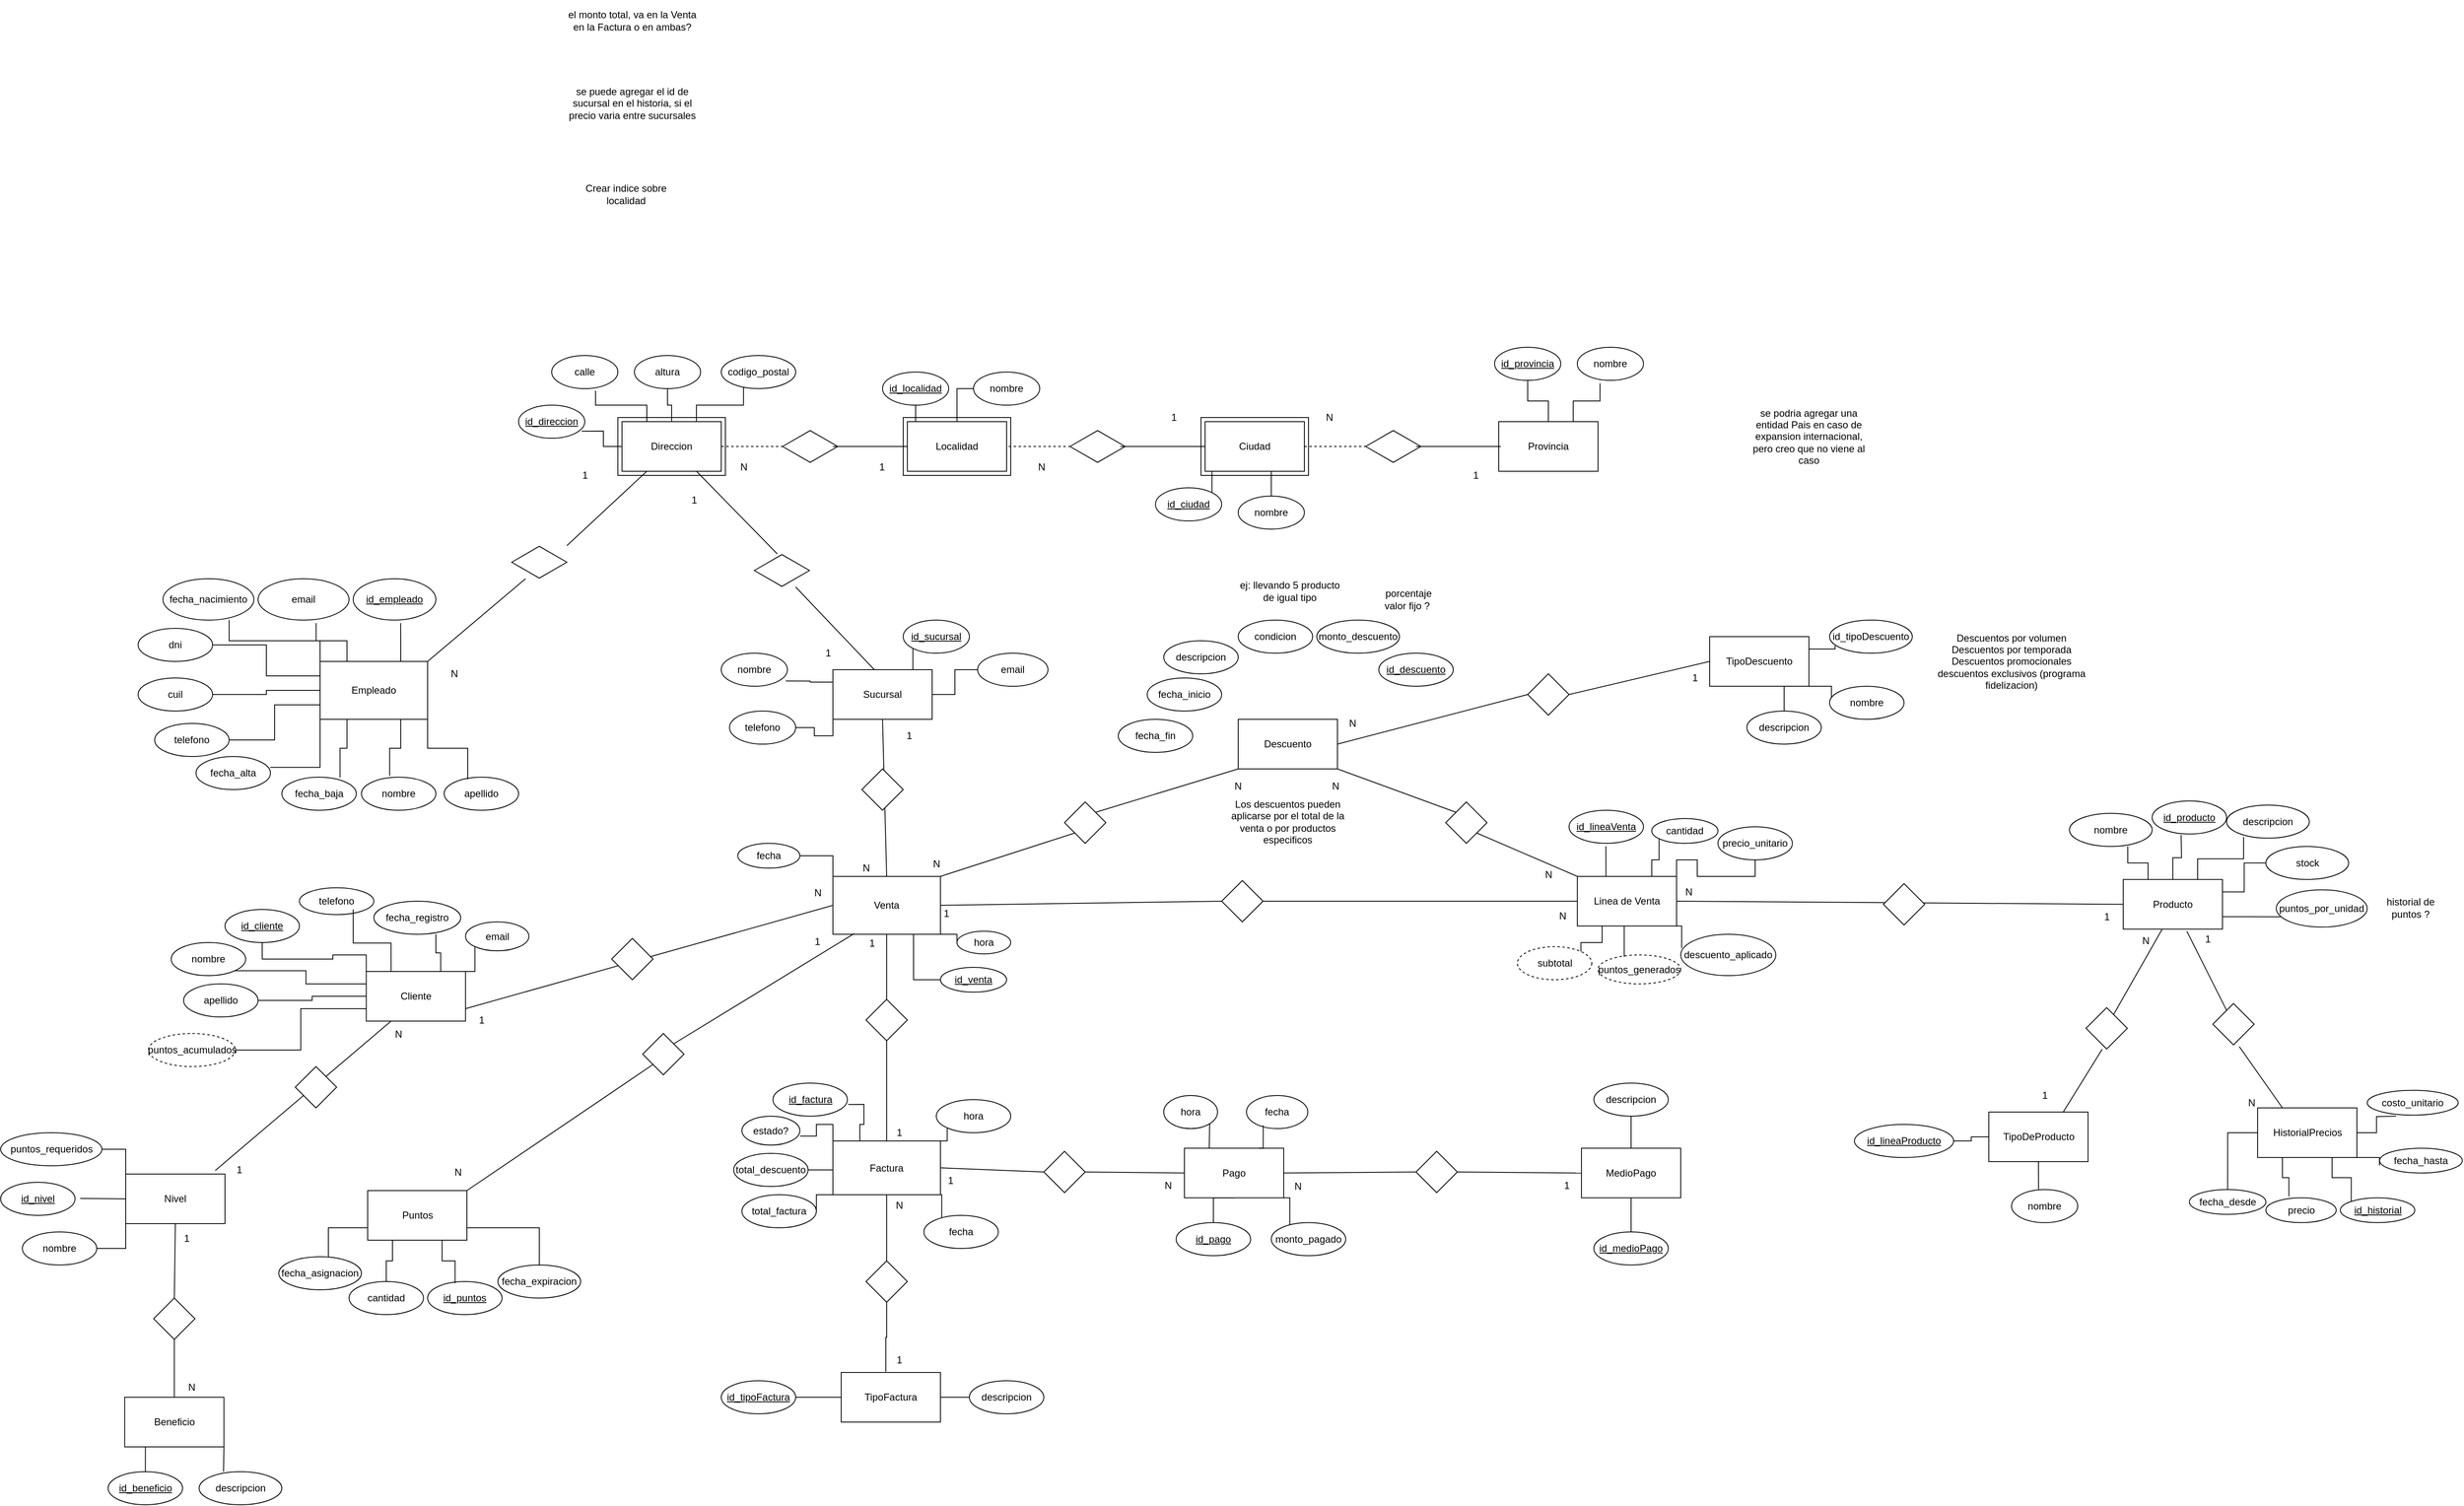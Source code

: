 <mxfile version="26.0.13">
  <diagram name="Page-1" id="kUHch3_n1idVdhWqojxh">
    <mxGraphModel dx="4498" dy="2975" grid="1" gridSize="10" guides="1" tooltips="1" connect="1" arrows="1" fold="1" page="1" pageScale="1" pageWidth="850" pageHeight="1100" math="0" shadow="0">
      <root>
        <mxCell id="0" />
        <mxCell id="1" parent="0" />
        <mxCell id="CCO-kKmTmHaHIhjf0m-4-120" value="" style="rounded=0;whiteSpace=wrap;html=1;textShadow=0;labelBorderColor=none;labelBackgroundColor=none;gradientColor=none;fillColor=none;" vertex="1" parent="1">
          <mxGeometry x="105" y="-115" width="130" height="70" as="geometry" />
        </mxCell>
        <mxCell id="CCO-kKmTmHaHIhjf0m-4-82" style="edgeStyle=orthogonalEdgeStyle;rounded=0;orthogonalLoop=1;jettySize=auto;html=1;exitX=0;exitY=0.25;exitDx=0;exitDy=0;endArrow=none;startFill=0;" edge="1" parent="1" source="4hJ10KiGVq28Ic1PhPiy-1" target="4hJ10KiGVq28Ic1PhPiy-28">
          <mxGeometry relative="1" as="geometry" />
        </mxCell>
        <mxCell id="CCO-kKmTmHaHIhjf0m-4-83" style="edgeStyle=orthogonalEdgeStyle;rounded=0;orthogonalLoop=1;jettySize=auto;html=1;exitX=0;exitY=0.5;exitDx=0;exitDy=0;entryX=1;entryY=0.5;entryDx=0;entryDy=0;endArrow=none;startFill=0;" edge="1" parent="1" source="4hJ10KiGVq28Ic1PhPiy-1" target="4hJ10KiGVq28Ic1PhPiy-29">
          <mxGeometry relative="1" as="geometry" />
        </mxCell>
        <mxCell id="CCO-kKmTmHaHIhjf0m-4-84" style="edgeStyle=orthogonalEdgeStyle;rounded=0;orthogonalLoop=1;jettySize=auto;html=1;exitX=0;exitY=0.75;exitDx=0;exitDy=0;entryX=1;entryY=0.5;entryDx=0;entryDy=0;endArrow=none;startFill=0;" edge="1" parent="1" source="4hJ10KiGVq28Ic1PhPiy-1" target="4hJ10KiGVq28Ic1PhPiy-33">
          <mxGeometry relative="1" as="geometry" />
        </mxCell>
        <mxCell id="4hJ10KiGVq28Ic1PhPiy-1" value="Empleado" style="rounded=0;whiteSpace=wrap;html=1;" parent="1" vertex="1">
          <mxGeometry x="-600" y="180" width="130" height="70" as="geometry" />
        </mxCell>
        <mxCell id="CCO-kKmTmHaHIhjf0m-4-98" style="edgeStyle=orthogonalEdgeStyle;rounded=0;orthogonalLoop=1;jettySize=auto;html=1;exitX=0;exitY=1;exitDx=0;exitDy=0;entryX=1;entryY=0.5;entryDx=0;entryDy=0;endArrow=none;startFill=0;" edge="1" parent="1" source="4hJ10KiGVq28Ic1PhPiy-6" target="4hJ10KiGVq28Ic1PhPiy-24">
          <mxGeometry relative="1" as="geometry" />
        </mxCell>
        <mxCell id="CCO-kKmTmHaHIhjf0m-4-99" style="edgeStyle=orthogonalEdgeStyle;rounded=0;orthogonalLoop=1;jettySize=auto;html=1;exitX=0.75;exitY=0;exitDx=0;exitDy=0;entryX=0;entryY=1;entryDx=0;entryDy=0;endArrow=none;startFill=0;" edge="1" parent="1" source="4hJ10KiGVq28Ic1PhPiy-6" target="4hJ10KiGVq28Ic1PhPiy-8">
          <mxGeometry relative="1" as="geometry" />
        </mxCell>
        <mxCell id="CCO-kKmTmHaHIhjf0m-4-101" style="edgeStyle=orthogonalEdgeStyle;rounded=0;orthogonalLoop=1;jettySize=auto;html=1;exitX=1;exitY=0.5;exitDx=0;exitDy=0;endArrow=none;startFill=0;" edge="1" parent="1" source="4hJ10KiGVq28Ic1PhPiy-6" target="4hJ10KiGVq28Ic1PhPiy-25">
          <mxGeometry relative="1" as="geometry" />
        </mxCell>
        <mxCell id="4hJ10KiGVq28Ic1PhPiy-6" value="Sucursal" style="rounded=0;whiteSpace=wrap;html=1;" parent="1" vertex="1">
          <mxGeometry x="20" y="190" width="120" height="60" as="geometry" />
        </mxCell>
        <mxCell id="4hJ10KiGVq28Ic1PhPiy-7" value="nombre" style="ellipse;whiteSpace=wrap;html=1;" parent="1" vertex="1">
          <mxGeometry x="-115" y="170" width="80" height="40" as="geometry" />
        </mxCell>
        <mxCell id="4hJ10KiGVq28Ic1PhPiy-8" value="&lt;u&gt;id_sucursal&lt;/u&gt;" style="ellipse;whiteSpace=wrap;html=1;" parent="1" vertex="1">
          <mxGeometry x="105" y="130" width="80" height="40" as="geometry" />
        </mxCell>
        <mxCell id="CCO-kKmTmHaHIhjf0m-4-63" style="edgeStyle=orthogonalEdgeStyle;rounded=0;orthogonalLoop=1;jettySize=auto;html=1;exitX=0.5;exitY=0;exitDx=0;exitDy=0;entryX=0.5;entryY=1;entryDx=0;entryDy=0;endArrow=none;startFill=0;" edge="1" parent="1" source="4hJ10KiGVq28Ic1PhPiy-10" target="4hJ10KiGVq28Ic1PhPiy-12">
          <mxGeometry relative="1" as="geometry" />
        </mxCell>
        <mxCell id="4hJ10KiGVq28Ic1PhPiy-10" value="Direccion" style="rounded=0;whiteSpace=wrap;html=1;" parent="1" vertex="1">
          <mxGeometry x="-235" y="-110" width="120" height="60" as="geometry" />
        </mxCell>
        <mxCell id="4hJ10KiGVq28Ic1PhPiy-11" value="calle" style="ellipse;whiteSpace=wrap;html=1;" parent="1" vertex="1">
          <mxGeometry x="-320" y="-190" width="80" height="40" as="geometry" />
        </mxCell>
        <mxCell id="4hJ10KiGVq28Ic1PhPiy-12" value="altura" style="ellipse;whiteSpace=wrap;html=1;" parent="1" vertex="1">
          <mxGeometry x="-220" y="-190" width="80" height="40" as="geometry" />
        </mxCell>
        <mxCell id="CCO-kKmTmHaHIhjf0m-4-71" style="edgeStyle=orthogonalEdgeStyle;rounded=0;orthogonalLoop=1;jettySize=auto;html=1;exitX=0.5;exitY=0;exitDx=0;exitDy=0;entryX=0.5;entryY=1;entryDx=0;entryDy=0;endArrow=none;startFill=0;" edge="1" parent="1" source="4hJ10KiGVq28Ic1PhPiy-16" target="4hJ10KiGVq28Ic1PhPiy-18">
          <mxGeometry relative="1" as="geometry" />
        </mxCell>
        <mxCell id="4hJ10KiGVq28Ic1PhPiy-16" value="&lt;span style=&quot;font-weight: normal;&quot;&gt;Provincia&lt;/span&gt;" style="rounded=0;whiteSpace=wrap;html=1;fontStyle=1" parent="1" vertex="1">
          <mxGeometry x="825" y="-110" width="120" height="60" as="geometry" />
        </mxCell>
        <mxCell id="4hJ10KiGVq28Ic1PhPiy-17" value="nombre" style="ellipse;whiteSpace=wrap;html=1;" parent="1" vertex="1">
          <mxGeometry x="920" y="-200" width="80" height="40" as="geometry" />
        </mxCell>
        <mxCell id="4hJ10KiGVq28Ic1PhPiy-18" value="&lt;u&gt;id_provincia&lt;/u&gt;" style="ellipse;whiteSpace=wrap;html=1;" parent="1" vertex="1">
          <mxGeometry x="820" y="-200" width="80" height="40" as="geometry" />
        </mxCell>
        <mxCell id="CCO-kKmTmHaHIhjf0m-4-67" style="edgeStyle=orthogonalEdgeStyle;rounded=0;orthogonalLoop=1;jettySize=auto;html=1;exitX=0.25;exitY=0;exitDx=0;exitDy=0;entryX=0.5;entryY=1;entryDx=0;entryDy=0;endArrow=none;startFill=0;" edge="1" parent="1" source="4hJ10KiGVq28Ic1PhPiy-19" target="4hJ10KiGVq28Ic1PhPiy-20">
          <mxGeometry relative="1" as="geometry" />
        </mxCell>
        <mxCell id="CCO-kKmTmHaHIhjf0m-4-68" style="edgeStyle=orthogonalEdgeStyle;rounded=0;orthogonalLoop=1;jettySize=auto;html=1;exitX=0.5;exitY=0;exitDx=0;exitDy=0;entryX=0;entryY=0.5;entryDx=0;entryDy=0;endArrow=none;startFill=0;" edge="1" parent="1" source="4hJ10KiGVq28Ic1PhPiy-19" target="4hJ10KiGVq28Ic1PhPiy-21">
          <mxGeometry relative="1" as="geometry" />
        </mxCell>
        <mxCell id="4hJ10KiGVq28Ic1PhPiy-19" value="Localidad" style="rounded=0;whiteSpace=wrap;html=1;" parent="1" vertex="1">
          <mxGeometry x="110" y="-110" width="120" height="60" as="geometry" />
        </mxCell>
        <mxCell id="4hJ10KiGVq28Ic1PhPiy-20" value="&lt;u&gt;id_localidad&lt;/u&gt;" style="ellipse;whiteSpace=wrap;html=1;" parent="1" vertex="1">
          <mxGeometry x="80" y="-170" width="80" height="40" as="geometry" />
        </mxCell>
        <mxCell id="4hJ10KiGVq28Ic1PhPiy-21" value="nombre" style="ellipse;whiteSpace=wrap;html=1;" parent="1" vertex="1">
          <mxGeometry x="190" y="-170" width="80" height="40" as="geometry" />
        </mxCell>
        <mxCell id="4hJ10KiGVq28Ic1PhPiy-22" value="Crear indice sobre localidad" style="text;html=1;align=center;verticalAlign=middle;whiteSpace=wrap;rounded=0;" parent="1" vertex="1">
          <mxGeometry x="-305" y="-400" width="150" height="30" as="geometry" />
        </mxCell>
        <mxCell id="4hJ10KiGVq28Ic1PhPiy-23" value="codigo_postal" style="ellipse;whiteSpace=wrap;html=1;" parent="1" vertex="1">
          <mxGeometry x="-115" y="-190" width="90" height="40" as="geometry" />
        </mxCell>
        <mxCell id="4hJ10KiGVq28Ic1PhPiy-24" value="telefono" style="ellipse;whiteSpace=wrap;html=1;" parent="1" vertex="1">
          <mxGeometry x="-105" y="240" width="80" height="40" as="geometry" />
        </mxCell>
        <mxCell id="4hJ10KiGVq28Ic1PhPiy-25" value="email" style="ellipse;whiteSpace=wrap;html=1;" parent="1" vertex="1">
          <mxGeometry x="195" y="170" width="85" height="40" as="geometry" />
        </mxCell>
        <mxCell id="4hJ10KiGVq28Ic1PhPiy-26" value="&lt;u&gt;id_empleado&lt;/u&gt;" style="ellipse;whiteSpace=wrap;html=1;" parent="1" vertex="1">
          <mxGeometry x="-560" y="80" width="100" height="50" as="geometry" />
        </mxCell>
        <mxCell id="4hJ10KiGVq28Ic1PhPiy-27" value="fecha_nacimiento" style="ellipse;whiteSpace=wrap;html=1;" parent="1" vertex="1">
          <mxGeometry x="-790" y="80" width="110" height="50" as="geometry" />
        </mxCell>
        <mxCell id="4hJ10KiGVq28Ic1PhPiy-28" value="dni" style="ellipse;whiteSpace=wrap;html=1;" parent="1" vertex="1">
          <mxGeometry x="-820" y="140" width="90" height="40" as="geometry" />
        </mxCell>
        <mxCell id="4hJ10KiGVq28Ic1PhPiy-29" value="cuil" style="ellipse;whiteSpace=wrap;html=1;" parent="1" vertex="1">
          <mxGeometry x="-820" y="200" width="90" height="40" as="geometry" />
        </mxCell>
        <mxCell id="4hJ10KiGVq28Ic1PhPiy-33" value="telefono" style="ellipse;whiteSpace=wrap;html=1;" parent="1" vertex="1">
          <mxGeometry x="-800" y="255" width="90" height="40" as="geometry" />
        </mxCell>
        <mxCell id="4hJ10KiGVq28Ic1PhPiy-34" value="fecha_alta&lt;span style=&quot;color: rgba(0, 0, 0, 0); font-family: monospace; font-size: 0px; text-align: start; text-wrap-mode: nowrap;&quot;&gt;%3CmxGraphModel%3E%3Croot%3E%3CmxCell%20id%3D%220%22%2F%3E%3CmxCell%20id%3D%221%22%20parent%3D%220%22%2F%3E%3CmxCell%20id%3D%222%22%20value%3D%22telefono%22%20style%3D%22ellipse%3BwhiteSpace%3Dwrap%3Bhtml%3D1%3B%22%20vertex%3D%221%22%20parent%3D%221%22%3E%3CmxGeometry%20x%3D%22420%22%20y%3D%22310%22%20width%3D%2290%22%20height%3D%2240%22%20as%3D%22geometry%22%2F%3E%3C%2FmxCell%3E%3C%2Froot%3E%3C%2FmxGraphModel%3E&lt;/span&gt;" style="ellipse;whiteSpace=wrap;html=1;" parent="1" vertex="1">
          <mxGeometry x="-750" y="295" width="90" height="40" as="geometry" />
        </mxCell>
        <mxCell id="4hJ10KiGVq28Ic1PhPiy-35" value="fecha_baja" style="ellipse;whiteSpace=wrap;html=1;" parent="1" vertex="1">
          <mxGeometry x="-646.25" y="320" width="90" height="40" as="geometry" />
        </mxCell>
        <mxCell id="4hJ10KiGVq28Ic1PhPiy-36" value="nombre" style="ellipse;whiteSpace=wrap;html=1;" parent="1" vertex="1">
          <mxGeometry x="-550" y="320" width="90" height="40" as="geometry" />
        </mxCell>
        <mxCell id="4hJ10KiGVq28Ic1PhPiy-37" value="apellido" style="ellipse;whiteSpace=wrap;html=1;" parent="1" vertex="1">
          <mxGeometry x="-450" y="320" width="90" height="40" as="geometry" />
        </mxCell>
        <mxCell id="4hJ10KiGVq28Ic1PhPiy-38" value="email" style="ellipse;whiteSpace=wrap;html=1;" parent="1" vertex="1">
          <mxGeometry x="-675" y="80" width="110" height="50" as="geometry" />
        </mxCell>
        <mxCell id="4hJ10KiGVq28Ic1PhPiy-39" value="&lt;u&gt;id_direccion&lt;/u&gt;" style="ellipse;whiteSpace=wrap;html=1;" parent="1" vertex="1">
          <mxGeometry x="-360" y="-130" width="80" height="40" as="geometry" />
        </mxCell>
        <mxCell id="CCO-kKmTmHaHIhjf0m-4-127" style="edgeStyle=orthogonalEdgeStyle;rounded=0;orthogonalLoop=1;jettySize=auto;html=1;exitX=1;exitY=0;exitDx=0;exitDy=0;entryX=0;entryY=1;entryDx=0;entryDy=0;endArrow=none;startFill=0;" edge="1" parent="1" source="4hJ10KiGVq28Ic1PhPiy-41" target="4hJ10KiGVq28Ic1PhPiy-96">
          <mxGeometry relative="1" as="geometry" />
        </mxCell>
        <mxCell id="CCO-kKmTmHaHIhjf0m-4-130" style="edgeStyle=orthogonalEdgeStyle;rounded=0;orthogonalLoop=1;jettySize=auto;html=1;exitX=0;exitY=0;exitDx=0;exitDy=0;endArrow=none;startFill=0;" edge="1" parent="1" source="4hJ10KiGVq28Ic1PhPiy-41" target="4hJ10KiGVq28Ic1PhPiy-42">
          <mxGeometry relative="1" as="geometry" />
        </mxCell>
        <mxCell id="CCO-kKmTmHaHIhjf0m-4-131" style="edgeStyle=orthogonalEdgeStyle;rounded=0;orthogonalLoop=1;jettySize=auto;html=1;exitX=0;exitY=0.25;exitDx=0;exitDy=0;entryX=1;entryY=1;entryDx=0;entryDy=0;endArrow=none;startFill=0;" edge="1" parent="1" source="4hJ10KiGVq28Ic1PhPiy-41" target="4hJ10KiGVq28Ic1PhPiy-94">
          <mxGeometry relative="1" as="geometry" />
        </mxCell>
        <mxCell id="CCO-kKmTmHaHIhjf0m-4-132" style="edgeStyle=orthogonalEdgeStyle;rounded=0;orthogonalLoop=1;jettySize=auto;html=1;exitX=0;exitY=0.5;exitDx=0;exitDy=0;entryX=1;entryY=0.5;entryDx=0;entryDy=0;endArrow=none;startFill=0;" edge="1" parent="1" source="4hJ10KiGVq28Ic1PhPiy-41" target="4hJ10KiGVq28Ic1PhPiy-95">
          <mxGeometry relative="1" as="geometry" />
        </mxCell>
        <mxCell id="CCO-kKmTmHaHIhjf0m-4-214" style="edgeStyle=orthogonalEdgeStyle;rounded=0;orthogonalLoop=1;jettySize=auto;html=1;exitX=0;exitY=0.75;exitDx=0;exitDy=0;entryX=1;entryY=0.5;entryDx=0;entryDy=0;endArrow=none;startFill=0;" edge="1" parent="1" source="4hJ10KiGVq28Ic1PhPiy-41" target="CCO-kKmTmHaHIhjf0m-4-209">
          <mxGeometry relative="1" as="geometry" />
        </mxCell>
        <mxCell id="4hJ10KiGVq28Ic1PhPiy-41" value="Cliente" style="rounded=0;whiteSpace=wrap;html=1;" parent="1" vertex="1">
          <mxGeometry x="-544.17" y="555" width="120" height="60" as="geometry" />
        </mxCell>
        <mxCell id="4hJ10KiGVq28Ic1PhPiy-42" value="&lt;u&gt;id_cliente&lt;/u&gt;" style="ellipse;whiteSpace=wrap;html=1;" parent="1" vertex="1">
          <mxGeometry x="-715" y="480" width="90" height="40" as="geometry" />
        </mxCell>
        <mxCell id="CCO-kKmTmHaHIhjf0m-4-275" style="edgeStyle=orthogonalEdgeStyle;rounded=0;orthogonalLoop=1;jettySize=auto;html=1;exitX=0.5;exitY=0;exitDx=0;exitDy=0;endArrow=none;startFill=0;" edge="1" parent="1" source="4hJ10KiGVq28Ic1PhPiy-43">
          <mxGeometry relative="1" as="geometry">
            <mxPoint x="1650" y="390" as="targetPoint" />
          </mxGeometry>
        </mxCell>
        <mxCell id="CCO-kKmTmHaHIhjf0m-4-278" style="edgeStyle=orthogonalEdgeStyle;rounded=0;orthogonalLoop=1;jettySize=auto;html=1;exitX=1;exitY=0.25;exitDx=0;exitDy=0;endArrow=none;startFill=0;" edge="1" parent="1" source="4hJ10KiGVq28Ic1PhPiy-43" target="4hJ10KiGVq28Ic1PhPiy-56">
          <mxGeometry relative="1" as="geometry" />
        </mxCell>
        <mxCell id="4hJ10KiGVq28Ic1PhPiy-43" value="Producto" style="rounded=0;whiteSpace=wrap;html=1;" parent="1" vertex="1">
          <mxGeometry x="1579.99" y="443.75" width="120" height="60" as="geometry" />
        </mxCell>
        <mxCell id="4hJ10KiGVq28Ic1PhPiy-44" value="&lt;u&gt;id_producto&lt;/u&gt;" style="ellipse;whiteSpace=wrap;html=1;" parent="1" vertex="1">
          <mxGeometry x="1615" y="348.75" width="90" height="40" as="geometry" />
        </mxCell>
        <mxCell id="CCO-kKmTmHaHIhjf0m-4-317" style="edgeStyle=orthogonalEdgeStyle;rounded=0;orthogonalLoop=1;jettySize=auto;html=1;exitX=0;exitY=0;exitDx=0;exitDy=0;entryX=1;entryY=0.5;entryDx=0;entryDy=0;endArrow=none;startFill=0;" edge="1" parent="1" source="4hJ10KiGVq28Ic1PhPiy-45" target="4hJ10KiGVq28Ic1PhPiy-48">
          <mxGeometry relative="1" as="geometry" />
        </mxCell>
        <mxCell id="CCO-kKmTmHaHIhjf0m-4-320" style="edgeStyle=orthogonalEdgeStyle;rounded=0;orthogonalLoop=1;jettySize=auto;html=1;exitX=0.75;exitY=1;exitDx=0;exitDy=0;entryX=0;entryY=0.5;entryDx=0;entryDy=0;endArrow=none;startFill=0;" edge="1" parent="1" source="4hJ10KiGVq28Ic1PhPiy-45" target="4hJ10KiGVq28Ic1PhPiy-46">
          <mxGeometry relative="1" as="geometry" />
        </mxCell>
        <mxCell id="CCO-kKmTmHaHIhjf0m-4-327" style="edgeStyle=orthogonalEdgeStyle;rounded=0;orthogonalLoop=1;jettySize=auto;html=1;exitX=1;exitY=1;exitDx=0;exitDy=0;entryX=0;entryY=0.5;entryDx=0;entryDy=0;endArrow=none;startFill=0;" edge="1" parent="1" source="4hJ10KiGVq28Ic1PhPiy-45" target="4hJ10KiGVq28Ic1PhPiy-49">
          <mxGeometry relative="1" as="geometry" />
        </mxCell>
        <mxCell id="4hJ10KiGVq28Ic1PhPiy-45" value="Venta" style="rounded=0;whiteSpace=wrap;html=1;" parent="1" vertex="1">
          <mxGeometry x="20" y="440" width="130" height="70" as="geometry" />
        </mxCell>
        <mxCell id="4hJ10KiGVq28Ic1PhPiy-46" value="&lt;u&gt;id_venta&lt;/u&gt;" style="ellipse;whiteSpace=wrap;html=1;" parent="1" vertex="1">
          <mxGeometry x="150" y="550" width="80" height="30" as="geometry" />
        </mxCell>
        <mxCell id="4hJ10KiGVq28Ic1PhPiy-48" value="fecha" style="ellipse;whiteSpace=wrap;html=1;" parent="1" vertex="1">
          <mxGeometry x="-95" y="400" width="75" height="30" as="geometry" />
        </mxCell>
        <mxCell id="4hJ10KiGVq28Ic1PhPiy-49" value="hora" style="ellipse;whiteSpace=wrap;html=1;" parent="1" vertex="1">
          <mxGeometry x="170" y="506.25" width="65" height="27.5" as="geometry" />
        </mxCell>
        <mxCell id="CCO-kKmTmHaHIhjf0m-4-289" style="edgeStyle=orthogonalEdgeStyle;rounded=0;orthogonalLoop=1;jettySize=auto;html=1;exitX=0.25;exitY=1;exitDx=0;exitDy=0;entryX=1;entryY=0;entryDx=0;entryDy=0;endArrow=none;startFill=0;" edge="1" parent="1" source="4hJ10KiGVq28Ic1PhPiy-50" target="4hJ10KiGVq28Ic1PhPiy-77">
          <mxGeometry relative="1" as="geometry" />
        </mxCell>
        <mxCell id="CCO-kKmTmHaHIhjf0m-4-294" style="edgeStyle=orthogonalEdgeStyle;rounded=0;orthogonalLoop=1;jettySize=auto;html=1;exitX=1;exitY=0;exitDx=0;exitDy=0;endArrow=none;startFill=0;" edge="1" parent="1" source="4hJ10KiGVq28Ic1PhPiy-50" target="4hJ10KiGVq28Ic1PhPiy-76">
          <mxGeometry relative="1" as="geometry" />
        </mxCell>
        <mxCell id="4hJ10KiGVq28Ic1PhPiy-50" value="Linea de Venta" style="rounded=0;whiteSpace=wrap;html=1;" parent="1" vertex="1">
          <mxGeometry x="920" y="440" width="120" height="60" as="geometry" />
        </mxCell>
        <mxCell id="CCO-kKmTmHaHIhjf0m-4-288" style="edgeStyle=orthogonalEdgeStyle;rounded=0;orthogonalLoop=1;jettySize=auto;html=1;exitX=0;exitY=0.5;exitDx=0;exitDy=0;entryX=1;entryY=0.5;entryDx=0;entryDy=0;endArrow=none;startFill=0;" edge="1" parent="1" source="4hJ10KiGVq28Ic1PhPiy-51" target="4hJ10KiGVq28Ic1PhPiy-52">
          <mxGeometry relative="1" as="geometry" />
        </mxCell>
        <mxCell id="4hJ10KiGVq28Ic1PhPiy-51" value="TipoDeProducto" style="rounded=0;whiteSpace=wrap;html=1;" parent="1" vertex="1">
          <mxGeometry x="1417.5" y="725" width="120" height="60" as="geometry" />
        </mxCell>
        <mxCell id="4hJ10KiGVq28Ic1PhPiy-52" value="&lt;u&gt;id_lineaProducto&lt;/u&gt;" style="ellipse;whiteSpace=wrap;html=1;" parent="1" vertex="1">
          <mxGeometry x="1255" y="740" width="120" height="40" as="geometry" />
        </mxCell>
        <mxCell id="4hJ10KiGVq28Ic1PhPiy-53" value="nombre" style="ellipse;whiteSpace=wrap;html=1;" parent="1" vertex="1">
          <mxGeometry x="1445" y="818.75" width="80" height="40" as="geometry" />
        </mxCell>
        <mxCell id="4hJ10KiGVq28Ic1PhPiy-54" value="nombre" style="ellipse;whiteSpace=wrap;html=1;" parent="1" vertex="1">
          <mxGeometry x="1515" y="363.75" width="100" height="40" as="geometry" />
        </mxCell>
        <mxCell id="4hJ10KiGVq28Ic1PhPiy-56" value="stock" style="ellipse;whiteSpace=wrap;html=1;" parent="1" vertex="1">
          <mxGeometry x="1752.5" y="403.75" width="100" height="40" as="geometry" />
        </mxCell>
        <mxCell id="CCO-kKmTmHaHIhjf0m-4-280" style="edgeStyle=orthogonalEdgeStyle;rounded=0;orthogonalLoop=1;jettySize=auto;html=1;exitX=0;exitY=0.5;exitDx=0;exitDy=0;entryX=0.5;entryY=0;entryDx=0;entryDy=0;endArrow=none;startFill=0;" edge="1" parent="1" source="4hJ10KiGVq28Ic1PhPiy-57" target="4hJ10KiGVq28Ic1PhPiy-63">
          <mxGeometry relative="1" as="geometry" />
        </mxCell>
        <mxCell id="CCO-kKmTmHaHIhjf0m-4-283" style="edgeStyle=orthogonalEdgeStyle;rounded=0;orthogonalLoop=1;jettySize=auto;html=1;exitX=0.75;exitY=1;exitDx=0;exitDy=0;entryX=0;entryY=0;entryDx=0;entryDy=0;endArrow=none;startFill=0;" edge="1" parent="1" source="4hJ10KiGVq28Ic1PhPiy-57" target="4hJ10KiGVq28Ic1PhPiy-58">
          <mxGeometry relative="1" as="geometry" />
        </mxCell>
        <mxCell id="CCO-kKmTmHaHIhjf0m-4-286" style="edgeStyle=orthogonalEdgeStyle;rounded=0;orthogonalLoop=1;jettySize=auto;html=1;exitX=1;exitY=0.5;exitDx=0;exitDy=0;endArrow=none;startFill=0;" edge="1" parent="1" source="4hJ10KiGVq28Ic1PhPiy-57">
          <mxGeometry relative="1" as="geometry">
            <mxPoint x="1910" y="730" as="targetPoint" />
          </mxGeometry>
        </mxCell>
        <mxCell id="4hJ10KiGVq28Ic1PhPiy-57" value="HistorialPrecios" style="rounded=0;whiteSpace=wrap;html=1;" parent="1" vertex="1">
          <mxGeometry x="1742.5" y="720" width="120" height="60" as="geometry" />
        </mxCell>
        <mxCell id="4hJ10KiGVq28Ic1PhPiy-58" value="&lt;u&gt;id_historial&lt;/u&gt;" style="ellipse;whiteSpace=wrap;html=1;" parent="1" vertex="1">
          <mxGeometry x="1842.5" y="828.75" width="90" height="30" as="geometry" />
        </mxCell>
        <mxCell id="4hJ10KiGVq28Ic1PhPiy-61" value="costo_unitario" style="ellipse;whiteSpace=wrap;html=1;" parent="1" vertex="1">
          <mxGeometry x="1875" y="698.75" width="110" height="30" as="geometry" />
        </mxCell>
        <mxCell id="4hJ10KiGVq28Ic1PhPiy-62" value="precio" style="ellipse;whiteSpace=wrap;html=1;" parent="1" vertex="1">
          <mxGeometry x="1752.5" y="828.75" width="85" height="30" as="geometry" />
        </mxCell>
        <mxCell id="4hJ10KiGVq28Ic1PhPiy-63" value="fecha_desde" style="ellipse;whiteSpace=wrap;html=1;" parent="1" vertex="1">
          <mxGeometry x="1660" y="818.75" width="92.5" height="30" as="geometry" />
        </mxCell>
        <mxCell id="4hJ10KiGVq28Ic1PhPiy-64" value="fecha_hasta" style="ellipse;whiteSpace=wrap;html=1;" parent="1" vertex="1">
          <mxGeometry x="1890" y="768.75" width="100" height="30" as="geometry" />
        </mxCell>
        <mxCell id="4hJ10KiGVq28Ic1PhPiy-67" value="se puede agregar el id de sucursal en el historia, si el precio varia entre sucursales" style="text;html=1;align=center;verticalAlign=middle;whiteSpace=wrap;rounded=0;" parent="1" vertex="1">
          <mxGeometry x="-305" y="-520" width="165" height="50" as="geometry" />
        </mxCell>
        <mxCell id="4hJ10KiGVq28Ic1PhPiy-68" value="descripcion" style="ellipse;whiteSpace=wrap;html=1;" parent="1" vertex="1">
          <mxGeometry x="1705" y="353.75" width="100" height="40" as="geometry" />
        </mxCell>
        <mxCell id="CCO-kKmTmHaHIhjf0m-4-306" style="edgeStyle=orthogonalEdgeStyle;rounded=0;orthogonalLoop=1;jettySize=auto;html=1;exitX=1;exitY=0;exitDx=0;exitDy=0;entryX=0;entryY=1;entryDx=0;entryDy=0;endArrow=none;startFill=0;" edge="1" parent="1" source="4hJ10KiGVq28Ic1PhPiy-69" target="4hJ10KiGVq28Ic1PhPiy-72">
          <mxGeometry relative="1" as="geometry" />
        </mxCell>
        <mxCell id="CCO-kKmTmHaHIhjf0m-4-310" style="edgeStyle=orthogonalEdgeStyle;rounded=0;orthogonalLoop=1;jettySize=auto;html=1;exitX=0;exitY=1;exitDx=0;exitDy=0;entryX=1;entryY=0.5;entryDx=0;entryDy=0;endArrow=none;startFill=0;" edge="1" parent="1" source="4hJ10KiGVq28Ic1PhPiy-69" target="4hJ10KiGVq28Ic1PhPiy-73">
          <mxGeometry relative="1" as="geometry" />
        </mxCell>
        <mxCell id="4hJ10KiGVq28Ic1PhPiy-69" value="Factura" style="rounded=0;whiteSpace=wrap;html=1;" parent="1" vertex="1">
          <mxGeometry x="20" y="760" width="130" height="65" as="geometry" />
        </mxCell>
        <mxCell id="4hJ10KiGVq28Ic1PhPiy-70" value="fecha" style="ellipse;whiteSpace=wrap;html=1;" parent="1" vertex="1">
          <mxGeometry x="130" y="850" width="90" height="40" as="geometry" />
        </mxCell>
        <mxCell id="4hJ10KiGVq28Ic1PhPiy-71" value="&lt;u&gt;id_factura&lt;/u&gt;" style="ellipse;whiteSpace=wrap;html=1;" parent="1" vertex="1">
          <mxGeometry x="-52.5" y="690" width="90" height="40" as="geometry" />
        </mxCell>
        <mxCell id="4hJ10KiGVq28Ic1PhPiy-72" value="hora" style="ellipse;whiteSpace=wrap;html=1;" parent="1" vertex="1">
          <mxGeometry x="145.0" y="710" width="90" height="40" as="geometry" />
        </mxCell>
        <mxCell id="4hJ10KiGVq28Ic1PhPiy-73" value="total_factura" style="ellipse;whiteSpace=wrap;html=1;" parent="1" vertex="1">
          <mxGeometry x="-90.0" y="825" width="90" height="40" as="geometry" />
        </mxCell>
        <mxCell id="4hJ10KiGVq28Ic1PhPiy-74" value="&lt;u&gt;id_lineaVenta&lt;/u&gt;" style="ellipse;whiteSpace=wrap;html=1;" parent="1" vertex="1">
          <mxGeometry x="910" y="360" width="90" height="40" as="geometry" />
        </mxCell>
        <mxCell id="4hJ10KiGVq28Ic1PhPiy-75" value="cantidad" style="ellipse;whiteSpace=wrap;html=1;" parent="1" vertex="1">
          <mxGeometry x="1010" y="370" width="80" height="30" as="geometry" />
        </mxCell>
        <mxCell id="4hJ10KiGVq28Ic1PhPiy-76" value="precio_unitario" style="ellipse;whiteSpace=wrap;html=1;" parent="1" vertex="1">
          <mxGeometry x="1090" y="380" width="90" height="40" as="geometry" />
        </mxCell>
        <mxCell id="4hJ10KiGVq28Ic1PhPiy-77" value="subtotal" style="ellipse;whiteSpace=wrap;html=1;dashed=1;" parent="1" vertex="1">
          <mxGeometry x="847.5" y="525" width="90" height="40" as="geometry" />
        </mxCell>
        <mxCell id="CCO-kKmTmHaHIhjf0m-4-311" style="edgeStyle=orthogonalEdgeStyle;rounded=0;orthogonalLoop=1;jettySize=auto;html=1;exitX=0;exitY=0.5;exitDx=0;exitDy=0;entryX=1;entryY=0.5;entryDx=0;entryDy=0;endArrow=none;startFill=0;" edge="1" parent="1" source="4hJ10KiGVq28Ic1PhPiy-83" target="4hJ10KiGVq28Ic1PhPiy-84">
          <mxGeometry relative="1" as="geometry" />
        </mxCell>
        <mxCell id="CCO-kKmTmHaHIhjf0m-4-312" style="edgeStyle=orthogonalEdgeStyle;rounded=0;orthogonalLoop=1;jettySize=auto;html=1;exitX=1;exitY=0.5;exitDx=0;exitDy=0;entryX=0;entryY=0.5;entryDx=0;entryDy=0;endArrow=none;startFill=0;" edge="1" parent="1" source="4hJ10KiGVq28Ic1PhPiy-83" target="4hJ10KiGVq28Ic1PhPiy-85">
          <mxGeometry relative="1" as="geometry" />
        </mxCell>
        <mxCell id="4hJ10KiGVq28Ic1PhPiy-83" value="TipoFactura" style="rounded=0;whiteSpace=wrap;html=1;" parent="1" vertex="1">
          <mxGeometry x="30" y="1040" width="120" height="60" as="geometry" />
        </mxCell>
        <mxCell id="4hJ10KiGVq28Ic1PhPiy-84" value="&lt;u&gt;id_tipoFactura&lt;/u&gt;" style="ellipse;whiteSpace=wrap;html=1;" parent="1" vertex="1">
          <mxGeometry x="-115" y="1050" width="90" height="40" as="geometry" />
        </mxCell>
        <mxCell id="4hJ10KiGVq28Ic1PhPiy-85" value="descripcion" style="ellipse;whiteSpace=wrap;html=1;" parent="1" vertex="1">
          <mxGeometry x="185.0" y="1050" width="90" height="40" as="geometry" />
        </mxCell>
        <mxCell id="CCO-kKmTmHaHIhjf0m-4-299" style="edgeStyle=orthogonalEdgeStyle;rounded=0;orthogonalLoop=1;jettySize=auto;html=1;exitX=0.5;exitY=0;exitDx=0;exitDy=0;entryX=0.5;entryY=1;entryDx=0;entryDy=0;endArrow=none;startFill=0;" edge="1" parent="1" source="4hJ10KiGVq28Ic1PhPiy-89" target="CCO-kKmTmHaHIhjf0m-4-205">
          <mxGeometry relative="1" as="geometry" />
        </mxCell>
        <mxCell id="CCO-kKmTmHaHIhjf0m-4-300" style="edgeStyle=orthogonalEdgeStyle;rounded=0;orthogonalLoop=1;jettySize=auto;html=1;exitX=0.5;exitY=1;exitDx=0;exitDy=0;entryX=0.5;entryY=0;entryDx=0;entryDy=0;endArrow=none;startFill=0;" edge="1" parent="1" source="4hJ10KiGVq28Ic1PhPiy-89" target="4hJ10KiGVq28Ic1PhPiy-92">
          <mxGeometry relative="1" as="geometry" />
        </mxCell>
        <mxCell id="4hJ10KiGVq28Ic1PhPiy-89" value="MedioPago" style="rounded=0;whiteSpace=wrap;html=1;" parent="1" vertex="1">
          <mxGeometry x="925" y="768.75" width="120" height="60" as="geometry" />
        </mxCell>
        <mxCell id="4hJ10KiGVq28Ic1PhPiy-92" value="&lt;u&gt;id_medioPago&lt;/u&gt;" style="ellipse;whiteSpace=wrap;html=1;" parent="1" vertex="1">
          <mxGeometry x="940" y="870" width="90" height="40" as="geometry" />
        </mxCell>
        <mxCell id="4hJ10KiGVq28Ic1PhPiy-94" value="nombre" style="ellipse;whiteSpace=wrap;html=1;" parent="1" vertex="1">
          <mxGeometry x="-780" y="520" width="90" height="40" as="geometry" />
        </mxCell>
        <mxCell id="4hJ10KiGVq28Ic1PhPiy-95" value="apellido" style="ellipse;whiteSpace=wrap;html=1;" parent="1" vertex="1">
          <mxGeometry x="-765" y="570" width="90" height="40" as="geometry" />
        </mxCell>
        <mxCell id="4hJ10KiGVq28Ic1PhPiy-96" value="email" style="ellipse;whiteSpace=wrap;html=1;" parent="1" vertex="1">
          <mxGeometry x="-424.17" y="495" width="76.67" height="35" as="geometry" />
        </mxCell>
        <mxCell id="4hJ10KiGVq28Ic1PhPiy-97" value="telefono" style="ellipse;whiteSpace=wrap;html=1;" parent="1" vertex="1">
          <mxGeometry x="-625" y="453.75" width="90" height="32.5" as="geometry" />
        </mxCell>
        <mxCell id="4hJ10KiGVq28Ic1PhPiy-103" value="Descuento" style="rounded=0;whiteSpace=wrap;html=1;" parent="1" vertex="1">
          <mxGeometry x="510" y="250" width="120" height="60" as="geometry" />
        </mxCell>
        <mxCell id="4hJ10KiGVq28Ic1PhPiy-104" value="&lt;u&gt;id_descuento&lt;/u&gt;" style="ellipse;whiteSpace=wrap;html=1;" parent="1" vertex="1">
          <mxGeometry x="680" y="170" width="90" height="40" as="geometry" />
        </mxCell>
        <mxCell id="4hJ10KiGVq28Ic1PhPiy-105" value="descripcion" style="ellipse;whiteSpace=wrap;html=1;" parent="1" vertex="1">
          <mxGeometry x="420" y="155" width="90" height="40" as="geometry" />
        </mxCell>
        <mxCell id="4hJ10KiGVq28Ic1PhPiy-106" value="monto_descuento" style="ellipse;whiteSpace=wrap;html=1;" parent="1" vertex="1">
          <mxGeometry x="605" y="130" width="100" height="40" as="geometry" />
        </mxCell>
        <mxCell id="4hJ10KiGVq28Ic1PhPiy-107" value="fecha_inicio" style="ellipse;whiteSpace=wrap;html=1;" parent="1" vertex="1">
          <mxGeometry x="400" y="200" width="90" height="40" as="geometry" />
        </mxCell>
        <mxCell id="4hJ10KiGVq28Ic1PhPiy-108" value="fecha_fin" style="ellipse;whiteSpace=wrap;html=1;" parent="1" vertex="1">
          <mxGeometry x="365" y="250" width="90" height="40" as="geometry" />
        </mxCell>
        <mxCell id="CCO-kKmTmHaHIhjf0m-4-215" style="edgeStyle=orthogonalEdgeStyle;rounded=0;orthogonalLoop=1;jettySize=auto;html=1;exitX=0;exitY=0;exitDx=0;exitDy=0;entryX=1;entryY=0.5;entryDx=0;entryDy=0;endArrow=none;startFill=0;" edge="1" parent="1" source="CCO-kKmTmHaHIhjf0m-4-1" target="CCO-kKmTmHaHIhjf0m-4-4">
          <mxGeometry relative="1" as="geometry" />
        </mxCell>
        <mxCell id="CCO-kKmTmHaHIhjf0m-4-216" style="edgeStyle=orthogonalEdgeStyle;rounded=0;orthogonalLoop=1;jettySize=auto;html=1;exitX=0;exitY=0.5;exitDx=0;exitDy=0;endArrow=none;startFill=0;" edge="1" parent="1" source="CCO-kKmTmHaHIhjf0m-4-1">
          <mxGeometry relative="1" as="geometry">
            <mxPoint x="-890" y="829.5" as="targetPoint" />
          </mxGeometry>
        </mxCell>
        <mxCell id="CCO-kKmTmHaHIhjf0m-4-217" style="edgeStyle=orthogonalEdgeStyle;rounded=0;orthogonalLoop=1;jettySize=auto;html=1;exitX=0;exitY=1;exitDx=0;exitDy=0;entryX=1;entryY=0.5;entryDx=0;entryDy=0;endArrow=none;startFill=0;" edge="1" parent="1" source="CCO-kKmTmHaHIhjf0m-4-1" target="CCO-kKmTmHaHIhjf0m-4-3">
          <mxGeometry relative="1" as="geometry" />
        </mxCell>
        <mxCell id="CCO-kKmTmHaHIhjf0m-4-1" value="Nivel" style="rounded=0;whiteSpace=wrap;html=1;" vertex="1" parent="1">
          <mxGeometry x="-835" y="800" width="120" height="60" as="geometry" />
        </mxCell>
        <mxCell id="CCO-kKmTmHaHIhjf0m-4-2" value="&lt;u&gt;id_nivel&lt;/u&gt;" style="ellipse;whiteSpace=wrap;html=1;" vertex="1" parent="1">
          <mxGeometry x="-986.25" y="810" width="90" height="40" as="geometry" />
        </mxCell>
        <mxCell id="CCO-kKmTmHaHIhjf0m-4-3" value="nombre" style="ellipse;whiteSpace=wrap;html=1;" vertex="1" parent="1">
          <mxGeometry x="-960" y="870" width="90" height="40" as="geometry" />
        </mxCell>
        <mxCell id="CCO-kKmTmHaHIhjf0m-4-4" value="puntos_requeridos" style="ellipse;whiteSpace=wrap;html=1;" vertex="1" parent="1">
          <mxGeometry x="-986.25" y="750" width="122.5" height="40" as="geometry" />
        </mxCell>
        <mxCell id="CCO-kKmTmHaHIhjf0m-4-5" value="el monto total, va en la Venta en la Factura o en ambas?" style="text;html=1;align=center;verticalAlign=middle;whiteSpace=wrap;rounded=0;" vertex="1" parent="1">
          <mxGeometry x="-305" y="-620" width="165" height="50" as="geometry" />
        </mxCell>
        <mxCell id="CCO-kKmTmHaHIhjf0m-4-6" value="puntos_generados" style="ellipse;whiteSpace=wrap;html=1;dashed=1;" vertex="1" parent="1">
          <mxGeometry x="945" y="535" width="100" height="35" as="geometry" />
        </mxCell>
        <mxCell id="CCO-kKmTmHaHIhjf0m-4-7" value="fecha_registro" style="ellipse;whiteSpace=wrap;html=1;" vertex="1" parent="1">
          <mxGeometry x="-535" y="470" width="105" height="40" as="geometry" />
        </mxCell>
        <mxCell id="CCO-kKmTmHaHIhjf0m-4-222" style="edgeStyle=orthogonalEdgeStyle;rounded=0;orthogonalLoop=1;jettySize=auto;html=1;exitX=0.25;exitY=1;exitDx=0;exitDy=0;entryX=0.5;entryY=0;entryDx=0;entryDy=0;endArrow=none;startFill=0;" edge="1" parent="1" source="CCO-kKmTmHaHIhjf0m-4-8" target="CCO-kKmTmHaHIhjf0m-4-10">
          <mxGeometry relative="1" as="geometry" />
        </mxCell>
        <mxCell id="CCO-kKmTmHaHIhjf0m-4-226" style="edgeStyle=orthogonalEdgeStyle;rounded=0;orthogonalLoop=1;jettySize=auto;html=1;exitX=1;exitY=0.75;exitDx=0;exitDy=0;entryX=0.5;entryY=0;entryDx=0;entryDy=0;endArrow=none;startFill=0;" edge="1" parent="1" source="CCO-kKmTmHaHIhjf0m-4-8" target="CCO-kKmTmHaHIhjf0m-4-12">
          <mxGeometry relative="1" as="geometry" />
        </mxCell>
        <mxCell id="CCO-kKmTmHaHIhjf0m-4-8" value="Puntos" style="rounded=0;whiteSpace=wrap;html=1;" vertex="1" parent="1">
          <mxGeometry x="-542.5" y="820" width="120" height="60" as="geometry" />
        </mxCell>
        <mxCell id="CCO-kKmTmHaHIhjf0m-4-9" value="&lt;u&gt;id_puntos&lt;/u&gt;" style="ellipse;whiteSpace=wrap;html=1;" vertex="1" parent="1">
          <mxGeometry x="-470.0" y="930" width="90" height="40" as="geometry" />
        </mxCell>
        <mxCell id="CCO-kKmTmHaHIhjf0m-4-10" value="cantidad" style="ellipse;whiteSpace=wrap;html=1;" vertex="1" parent="1">
          <mxGeometry x="-565" y="930" width="90" height="40" as="geometry" />
        </mxCell>
        <mxCell id="CCO-kKmTmHaHIhjf0m-4-11" value="fecha_asignacion" style="ellipse;whiteSpace=wrap;html=1;" vertex="1" parent="1">
          <mxGeometry x="-650" y="900" width="100" height="40" as="geometry" />
        </mxCell>
        <mxCell id="CCO-kKmTmHaHIhjf0m-4-12" value="fecha_expiracion" style="ellipse;whiteSpace=wrap;html=1;" vertex="1" parent="1">
          <mxGeometry x="-385.0" y="910" width="100" height="40" as="geometry" />
        </mxCell>
        <mxCell id="CCO-kKmTmHaHIhjf0m-4-218" style="edgeStyle=orthogonalEdgeStyle;rounded=0;orthogonalLoop=1;jettySize=auto;html=1;exitX=0.25;exitY=1;exitDx=0;exitDy=0;entryX=0.5;entryY=0;entryDx=0;entryDy=0;endArrow=none;startFill=0;" edge="1" parent="1" source="CCO-kKmTmHaHIhjf0m-4-13" target="CCO-kKmTmHaHIhjf0m-4-14">
          <mxGeometry relative="1" as="geometry" />
        </mxCell>
        <mxCell id="CCO-kKmTmHaHIhjf0m-4-13" value="Beneficio" style="rounded=0;whiteSpace=wrap;html=1;" vertex="1" parent="1">
          <mxGeometry x="-836.25" y="1070" width="120" height="60" as="geometry" />
        </mxCell>
        <mxCell id="CCO-kKmTmHaHIhjf0m-4-14" value="&lt;u&gt;id_beneficio&lt;/u&gt;" style="ellipse;whiteSpace=wrap;html=1;" vertex="1" parent="1">
          <mxGeometry x="-856.25" y="1160" width="90" height="40" as="geometry" />
        </mxCell>
        <mxCell id="CCO-kKmTmHaHIhjf0m-4-15" value="descripcion" style="ellipse;whiteSpace=wrap;html=1;" vertex="1" parent="1">
          <mxGeometry x="-746.25" y="1160" width="100" height="40" as="geometry" />
        </mxCell>
        <mxCell id="CCO-kKmTmHaHIhjf0m-4-296" style="edgeStyle=orthogonalEdgeStyle;rounded=0;orthogonalLoop=1;jettySize=auto;html=1;exitX=0.75;exitY=1;exitDx=0;exitDy=0;entryX=0.5;entryY=0;entryDx=0;entryDy=0;endArrow=none;startFill=0;" edge="1" parent="1" source="CCO-kKmTmHaHIhjf0m-4-16" target="CCO-kKmTmHaHIhjf0m-4-20">
          <mxGeometry relative="1" as="geometry" />
        </mxCell>
        <mxCell id="CCO-kKmTmHaHIhjf0m-4-16" value="TipoDescuento" style="rounded=0;whiteSpace=wrap;html=1;" vertex="1" parent="1">
          <mxGeometry x="1080" y="150" width="120" height="60" as="geometry" />
        </mxCell>
        <mxCell id="CCO-kKmTmHaHIhjf0m-4-17" value="nombre" style="ellipse;whiteSpace=wrap;html=1;" vertex="1" parent="1">
          <mxGeometry x="1225" y="210" width="90" height="40" as="geometry" />
        </mxCell>
        <mxCell id="CCO-kKmTmHaHIhjf0m-4-18" value="id_tipoDescuento" style="ellipse;whiteSpace=wrap;html=1;" vertex="1" parent="1">
          <mxGeometry x="1225" y="130" width="100" height="40" as="geometry" />
        </mxCell>
        <mxCell id="CCO-kKmTmHaHIhjf0m-4-19" value="puntos_por_unidad" style="ellipse;whiteSpace=wrap;html=1;" vertex="1" parent="1">
          <mxGeometry x="1765" y="456.25" width="110" height="45" as="geometry" />
        </mxCell>
        <mxCell id="CCO-kKmTmHaHIhjf0m-4-20" value="descripcion" style="ellipse;whiteSpace=wrap;html=1;" vertex="1" parent="1">
          <mxGeometry x="1125" y="240" width="90" height="40" as="geometry" />
        </mxCell>
        <mxCell id="CCO-kKmTmHaHIhjf0m-4-21" value="Descuentos por volumen&lt;div&gt;Descuentos por temporada&lt;/div&gt;&lt;div&gt;Descuentos promocionales&lt;/div&gt;&lt;div&gt;descuentos exclusivos (programa fidelizacion)&lt;/div&gt;" style="text;html=1;align=center;verticalAlign=middle;whiteSpace=wrap;rounded=0;" vertex="1" parent="1">
          <mxGeometry x="1340" y="165" width="210" height="30" as="geometry" />
        </mxCell>
        <mxCell id="CCO-kKmTmHaHIhjf0m-4-22" value="porcentaje&lt;div&gt;valor fijo ?&amp;nbsp;&lt;/div&gt;" style="text;html=1;align=center;verticalAlign=middle;whiteSpace=wrap;rounded=0;" vertex="1" parent="1">
          <mxGeometry x="670.83" y="90" width="90" height="30" as="geometry" />
        </mxCell>
        <mxCell id="CCO-kKmTmHaHIhjf0m-4-23" value="condicion" style="ellipse;whiteSpace=wrap;html=1;" vertex="1" parent="1">
          <mxGeometry x="510" y="130" width="90" height="40" as="geometry" />
        </mxCell>
        <mxCell id="CCO-kKmTmHaHIhjf0m-4-322" style="edgeStyle=orthogonalEdgeStyle;rounded=0;orthogonalLoop=1;jettySize=auto;html=1;exitX=1;exitY=0.5;exitDx=0;exitDy=0;entryX=0;entryY=0.5;entryDx=0;entryDy=0;endArrow=none;startFill=0;" edge="1" parent="1" source="CCO-kKmTmHaHIhjf0m-4-26" target="4hJ10KiGVq28Ic1PhPiy-69">
          <mxGeometry relative="1" as="geometry" />
        </mxCell>
        <mxCell id="CCO-kKmTmHaHIhjf0m-4-26" value="total_descuento" style="ellipse;whiteSpace=wrap;html=1;" vertex="1" parent="1">
          <mxGeometry x="-100" y="775" width="90" height="40" as="geometry" />
        </mxCell>
        <mxCell id="CCO-kKmTmHaHIhjf0m-4-27" value="estado?" style="ellipse;whiteSpace=wrap;html=1;" vertex="1" parent="1">
          <mxGeometry x="-90" y="730" width="70" height="35" as="geometry" />
        </mxCell>
        <mxCell id="CCO-kKmTmHaHIhjf0m-4-28" value="ej: llevando 5 producto de igual tipo" style="text;html=1;align=center;verticalAlign=middle;whiteSpace=wrap;rounded=0;" vertex="1" parent="1">
          <mxGeometry x="510" y="80" width="125" height="30" as="geometry" />
        </mxCell>
        <mxCell id="CCO-kKmTmHaHIhjf0m-4-30" value="descuento_aplicado" style="ellipse;whiteSpace=wrap;html=1;" vertex="1" parent="1">
          <mxGeometry x="1045" y="510" width="115" height="50" as="geometry" />
        </mxCell>
        <mxCell id="CCO-kKmTmHaHIhjf0m-4-34" value="" style="endArrow=none;html=1;rounded=0;exitX=1;exitY=0.5;exitDx=0;exitDy=0;" edge="1" parent="1" source="CCO-kKmTmHaHIhjf0m-4-35">
          <mxGeometry width="50" height="50" relative="1" as="geometry">
            <mxPoint x="-115" y="-80" as="sourcePoint" />
            <mxPoint x="-20" y="-80" as="targetPoint" />
          </mxGeometry>
        </mxCell>
        <mxCell id="CCO-kKmTmHaHIhjf0m-4-36" value="" style="endArrow=none;html=1;rounded=0;exitX=1;exitY=0.5;exitDx=0;exitDy=0;dashed=1;" edge="1" parent="1" source="4hJ10KiGVq28Ic1PhPiy-10" target="CCO-kKmTmHaHIhjf0m-4-35">
          <mxGeometry width="50" height="50" relative="1" as="geometry">
            <mxPoint x="-115" y="-80" as="sourcePoint" />
            <mxPoint x="-20" y="-80" as="targetPoint" />
          </mxGeometry>
        </mxCell>
        <mxCell id="CCO-kKmTmHaHIhjf0m-4-35" value="" style="html=1;whiteSpace=wrap;aspect=fixed;shape=isoRectangle;" vertex="1" parent="1">
          <mxGeometry x="-40.84" y="-100" width="66.67" height="40" as="geometry" />
        </mxCell>
        <mxCell id="CCO-kKmTmHaHIhjf0m-4-37" value="" style="endArrow=none;html=1;rounded=0;exitX=0.913;exitY=0.5;exitDx=0;exitDy=0;exitPerimeter=0;entryX=0;entryY=0.5;entryDx=0;entryDy=0;" edge="1" parent="1" source="CCO-kKmTmHaHIhjf0m-4-35" target="4hJ10KiGVq28Ic1PhPiy-19">
          <mxGeometry width="50" height="50" relative="1" as="geometry">
            <mxPoint x="190" y="-100" as="sourcePoint" />
            <mxPoint x="240" y="-150" as="targetPoint" />
          </mxGeometry>
        </mxCell>
        <mxCell id="CCO-kKmTmHaHIhjf0m-4-39" value="se podria agregar una entidad Pais en caso de expansion internacional, pero creo que no viene al caso" style="text;html=1;align=center;verticalAlign=middle;whiteSpace=wrap;rounded=0;" vertex="1" parent="1">
          <mxGeometry x="1125" y="-130" width="150" height="75" as="geometry" />
        </mxCell>
        <mxCell id="CCO-kKmTmHaHIhjf0m-4-69" style="edgeStyle=orthogonalEdgeStyle;rounded=0;orthogonalLoop=1;jettySize=auto;html=1;exitX=0.25;exitY=1;exitDx=0;exitDy=0;entryX=1;entryY=0;entryDx=0;entryDy=0;endArrow=none;startFill=0;" edge="1" parent="1" source="CCO-kKmTmHaHIhjf0m-4-47" target="CCO-kKmTmHaHIhjf0m-4-48">
          <mxGeometry relative="1" as="geometry" />
        </mxCell>
        <mxCell id="CCO-kKmTmHaHIhjf0m-4-70" style="edgeStyle=orthogonalEdgeStyle;rounded=0;orthogonalLoop=1;jettySize=auto;html=1;exitX=0.75;exitY=1;exitDx=0;exitDy=0;entryX=0.5;entryY=0;entryDx=0;entryDy=0;endArrow=none;startFill=0;" edge="1" parent="1" source="CCO-kKmTmHaHIhjf0m-4-47" target="CCO-kKmTmHaHIhjf0m-4-49">
          <mxGeometry relative="1" as="geometry" />
        </mxCell>
        <mxCell id="CCO-kKmTmHaHIhjf0m-4-47" value="Ciudad" style="rounded=0;whiteSpace=wrap;html=1;" vertex="1" parent="1">
          <mxGeometry x="470" y="-110" width="120" height="60" as="geometry" />
        </mxCell>
        <mxCell id="CCO-kKmTmHaHIhjf0m-4-48" value="&lt;u&gt;id_ciudad&lt;/u&gt;" style="ellipse;whiteSpace=wrap;html=1;" vertex="1" parent="1">
          <mxGeometry x="410" y="-30" width="80" height="40" as="geometry" />
        </mxCell>
        <mxCell id="CCO-kKmTmHaHIhjf0m-4-49" value="nombre" style="ellipse;whiteSpace=wrap;html=1;" vertex="1" parent="1">
          <mxGeometry x="510" y="-20" width="80" height="40" as="geometry" />
        </mxCell>
        <mxCell id="CCO-kKmTmHaHIhjf0m-4-52" value="" style="endArrow=none;html=1;rounded=0;exitX=1;exitY=0.5;exitDx=0;exitDy=0;dashed=1;" edge="1" parent="1" target="CCO-kKmTmHaHIhjf0m-4-53">
          <mxGeometry width="50" height="50" relative="1" as="geometry">
            <mxPoint x="232.5" y="-80" as="sourcePoint" />
            <mxPoint x="327.5" y="-80" as="targetPoint" />
          </mxGeometry>
        </mxCell>
        <mxCell id="CCO-kKmTmHaHIhjf0m-4-53" value="" style="html=1;whiteSpace=wrap;aspect=fixed;shape=isoRectangle;" vertex="1" parent="1">
          <mxGeometry x="306.66" y="-100" width="66.67" height="40" as="geometry" />
        </mxCell>
        <mxCell id="CCO-kKmTmHaHIhjf0m-4-54" value="" style="endArrow=none;html=1;rounded=0;exitX=0.913;exitY=0.5;exitDx=0;exitDy=0;exitPerimeter=0;entryX=0;entryY=0.5;entryDx=0;entryDy=0;" edge="1" parent="1" source="CCO-kKmTmHaHIhjf0m-4-53" target="CCO-kKmTmHaHIhjf0m-4-47">
          <mxGeometry width="50" height="50" relative="1" as="geometry">
            <mxPoint x="537.5" y="-100" as="sourcePoint" />
            <mxPoint x="457.5" y="-80" as="targetPoint" />
          </mxGeometry>
        </mxCell>
        <mxCell id="CCO-kKmTmHaHIhjf0m-4-58" value="" style="endArrow=none;html=1;rounded=0;exitX=1;exitY=0.5;exitDx=0;exitDy=0;dashed=1;" edge="1" parent="1" target="CCO-kKmTmHaHIhjf0m-4-59">
          <mxGeometry width="50" height="50" relative="1" as="geometry">
            <mxPoint x="590" y="-80" as="sourcePoint" />
            <mxPoint x="685" y="-80" as="targetPoint" />
          </mxGeometry>
        </mxCell>
        <mxCell id="CCO-kKmTmHaHIhjf0m-4-59" value="" style="html=1;whiteSpace=wrap;aspect=fixed;shape=isoRectangle;" vertex="1" parent="1">
          <mxGeometry x="664.16" y="-100" width="66.67" height="40" as="geometry" />
        </mxCell>
        <mxCell id="CCO-kKmTmHaHIhjf0m-4-60" value="" style="endArrow=none;html=1;rounded=0;exitX=0.913;exitY=0.5;exitDx=0;exitDy=0;exitPerimeter=0;entryX=0;entryY=0.5;entryDx=0;entryDy=0;" edge="1" parent="1" source="CCO-kKmTmHaHIhjf0m-4-59">
          <mxGeometry width="50" height="50" relative="1" as="geometry">
            <mxPoint x="895" y="-100" as="sourcePoint" />
            <mxPoint x="827.5" y="-80" as="targetPoint" />
          </mxGeometry>
        </mxCell>
        <mxCell id="CCO-kKmTmHaHIhjf0m-4-64" style="edgeStyle=orthogonalEdgeStyle;rounded=0;orthogonalLoop=1;jettySize=auto;html=1;exitX=0.25;exitY=0;exitDx=0;exitDy=0;entryX=0.663;entryY=1.064;entryDx=0;entryDy=0;entryPerimeter=0;endArrow=none;startFill=0;" edge="1" parent="1" source="4hJ10KiGVq28Ic1PhPiy-10" target="4hJ10KiGVq28Ic1PhPiy-11">
          <mxGeometry relative="1" as="geometry" />
        </mxCell>
        <mxCell id="CCO-kKmTmHaHIhjf0m-4-65" style="edgeStyle=orthogonalEdgeStyle;rounded=0;orthogonalLoop=1;jettySize=auto;html=1;exitX=0;exitY=0.5;exitDx=0;exitDy=0;entryX=0.954;entryY=0.786;entryDx=0;entryDy=0;entryPerimeter=0;endArrow=none;startFill=0;" edge="1" parent="1" source="4hJ10KiGVq28Ic1PhPiy-10" target="4hJ10KiGVq28Ic1PhPiy-39">
          <mxGeometry relative="1" as="geometry" />
        </mxCell>
        <mxCell id="CCO-kKmTmHaHIhjf0m-4-66" style="edgeStyle=orthogonalEdgeStyle;rounded=0;orthogonalLoop=1;jettySize=auto;html=1;exitX=0.75;exitY=0;exitDx=0;exitDy=0;entryX=0.299;entryY=0.953;entryDx=0;entryDy=0;entryPerimeter=0;endArrow=none;startFill=0;" edge="1" parent="1" source="4hJ10KiGVq28Ic1PhPiy-10" target="4hJ10KiGVq28Ic1PhPiy-23">
          <mxGeometry relative="1" as="geometry" />
        </mxCell>
        <mxCell id="CCO-kKmTmHaHIhjf0m-4-72" style="edgeStyle=orthogonalEdgeStyle;rounded=0;orthogonalLoop=1;jettySize=auto;html=1;exitX=0.75;exitY=0;exitDx=0;exitDy=0;entryX=0.343;entryY=1.092;entryDx=0;entryDy=0;entryPerimeter=0;endArrow=none;startFill=0;" edge="1" parent="1" source="4hJ10KiGVq28Ic1PhPiy-16" target="4hJ10KiGVq28Ic1PhPiy-17">
          <mxGeometry relative="1" as="geometry" />
        </mxCell>
        <mxCell id="CCO-kKmTmHaHIhjf0m-4-73" value="" style="endArrow=none;html=1;rounded=0;entryX=0.75;entryY=1;entryDx=0;entryDy=0;exitX=0.417;exitY=0;exitDx=0;exitDy=0;exitPerimeter=0;" edge="1" parent="1" source="CCO-kKmTmHaHIhjf0m-4-74" target="4hJ10KiGVq28Ic1PhPiy-10">
          <mxGeometry width="50" height="50" relative="1" as="geometry">
            <mxPoint x="-140" y="160" as="sourcePoint" />
            <mxPoint x="-90" y="110" as="targetPoint" />
          </mxGeometry>
        </mxCell>
        <mxCell id="CCO-kKmTmHaHIhjf0m-4-75" value="" style="endArrow=none;html=1;rounded=0;entryX=0.75;entryY=1;entryDx=0;entryDy=0;exitX=0.417;exitY=0;exitDx=0;exitDy=0;exitPerimeter=0;" edge="1" parent="1" source="4hJ10KiGVq28Ic1PhPiy-6" target="CCO-kKmTmHaHIhjf0m-4-74">
          <mxGeometry width="50" height="50" relative="1" as="geometry">
            <mxPoint x="70" y="190" as="sourcePoint" />
            <mxPoint x="-145" y="-50" as="targetPoint" />
          </mxGeometry>
        </mxCell>
        <mxCell id="CCO-kKmTmHaHIhjf0m-4-74" value="" style="html=1;whiteSpace=wrap;aspect=fixed;shape=isoRectangle;" vertex="1" parent="1">
          <mxGeometry x="-75" y="50" width="66.67" height="40" as="geometry" />
        </mxCell>
        <mxCell id="CCO-kKmTmHaHIhjf0m-4-76" value="" style="endArrow=none;html=1;rounded=0;entryX=0.25;entryY=1;entryDx=0;entryDy=0;exitX=1;exitY=0;exitDx=0;exitDy=0;" edge="1" parent="1" source="CCO-kKmTmHaHIhjf0m-4-77" target="4hJ10KiGVq28Ic1PhPiy-10">
          <mxGeometry width="50" height="50" relative="1" as="geometry">
            <mxPoint x="-520" y="200" as="sourcePoint" />
            <mxPoint x="-470" y="150" as="targetPoint" />
          </mxGeometry>
        </mxCell>
        <mxCell id="CCO-kKmTmHaHIhjf0m-4-78" value="" style="endArrow=none;html=1;rounded=0;entryX=0.25;entryY=1;entryDx=0;entryDy=0;exitX=1;exitY=0;exitDx=0;exitDy=0;" edge="1" parent="1" source="4hJ10KiGVq28Ic1PhPiy-1" target="CCO-kKmTmHaHIhjf0m-4-77">
          <mxGeometry width="50" height="50" relative="1" as="geometry">
            <mxPoint x="-470" y="180" as="sourcePoint" />
            <mxPoint x="-205" y="-50" as="targetPoint" />
          </mxGeometry>
        </mxCell>
        <mxCell id="CCO-kKmTmHaHIhjf0m-4-77" value="" style="html=1;whiteSpace=wrap;aspect=fixed;shape=isoRectangle;" vertex="1" parent="1">
          <mxGeometry x="-368.33" y="40" width="66.67" height="40" as="geometry" />
        </mxCell>
        <mxCell id="CCO-kKmTmHaHIhjf0m-4-79" style="edgeStyle=orthogonalEdgeStyle;rounded=0;orthogonalLoop=1;jettySize=auto;html=1;exitX=0.75;exitY=0;exitDx=0;exitDy=0;entryX=0.574;entryY=1.073;entryDx=0;entryDy=0;entryPerimeter=0;endArrow=none;startFill=0;" edge="1" parent="1" source="4hJ10KiGVq28Ic1PhPiy-1" target="4hJ10KiGVq28Ic1PhPiy-26">
          <mxGeometry relative="1" as="geometry" />
        </mxCell>
        <mxCell id="CCO-kKmTmHaHIhjf0m-4-80" style="edgeStyle=orthogonalEdgeStyle;rounded=0;orthogonalLoop=1;jettySize=auto;html=1;exitX=0.25;exitY=0;exitDx=0;exitDy=0;entryX=0.638;entryY=1.073;entryDx=0;entryDy=0;entryPerimeter=0;endArrow=none;startFill=0;" edge="1" parent="1" source="4hJ10KiGVq28Ic1PhPiy-1" target="4hJ10KiGVq28Ic1PhPiy-38">
          <mxGeometry relative="1" as="geometry" />
        </mxCell>
        <mxCell id="CCO-kKmTmHaHIhjf0m-4-81" style="edgeStyle=orthogonalEdgeStyle;rounded=0;orthogonalLoop=1;jettySize=auto;html=1;exitX=0;exitY=0;exitDx=0;exitDy=0;entryX=0.727;entryY=1;entryDx=0;entryDy=0;entryPerimeter=0;endArrow=none;startFill=0;" edge="1" parent="1" source="4hJ10KiGVq28Ic1PhPiy-1" target="4hJ10KiGVq28Ic1PhPiy-27">
          <mxGeometry relative="1" as="geometry" />
        </mxCell>
        <mxCell id="CCO-kKmTmHaHIhjf0m-4-85" style="edgeStyle=orthogonalEdgeStyle;rounded=0;orthogonalLoop=1;jettySize=auto;html=1;exitX=0;exitY=1;exitDx=0;exitDy=0;entryX=0.996;entryY=0.328;entryDx=0;entryDy=0;entryPerimeter=0;endArrow=none;startFill=0;" edge="1" parent="1" source="4hJ10KiGVq28Ic1PhPiy-1" target="4hJ10KiGVq28Ic1PhPiy-34">
          <mxGeometry relative="1" as="geometry" />
        </mxCell>
        <mxCell id="CCO-kKmTmHaHIhjf0m-4-86" style="edgeStyle=orthogonalEdgeStyle;rounded=0;orthogonalLoop=1;jettySize=auto;html=1;exitX=0.25;exitY=1;exitDx=0;exitDy=0;entryX=0.782;entryY=0.008;entryDx=0;entryDy=0;entryPerimeter=0;endArrow=none;startFill=0;" edge="1" parent="1" source="4hJ10KiGVq28Ic1PhPiy-1" target="4hJ10KiGVq28Ic1PhPiy-35">
          <mxGeometry relative="1" as="geometry" />
        </mxCell>
        <mxCell id="CCO-kKmTmHaHIhjf0m-4-87" style="edgeStyle=orthogonalEdgeStyle;rounded=0;orthogonalLoop=1;jettySize=auto;html=1;exitX=0.75;exitY=1;exitDx=0;exitDy=0;entryX=0.379;entryY=-0.047;entryDx=0;entryDy=0;entryPerimeter=0;endArrow=none;startFill=0;" edge="1" parent="1" source="4hJ10KiGVq28Ic1PhPiy-1" target="4hJ10KiGVq28Ic1PhPiy-36">
          <mxGeometry relative="1" as="geometry" />
        </mxCell>
        <mxCell id="CCO-kKmTmHaHIhjf0m-4-88" style="edgeStyle=orthogonalEdgeStyle;rounded=0;orthogonalLoop=1;jettySize=auto;html=1;exitX=1;exitY=1;exitDx=0;exitDy=0;entryX=0.317;entryY=0.064;entryDx=0;entryDy=0;entryPerimeter=0;endArrow=none;startFill=0;" edge="1" parent="1" source="4hJ10KiGVq28Ic1PhPiy-1" target="4hJ10KiGVq28Ic1PhPiy-37">
          <mxGeometry relative="1" as="geometry" />
        </mxCell>
        <mxCell id="CCO-kKmTmHaHIhjf0m-4-97" style="edgeStyle=orthogonalEdgeStyle;rounded=0;orthogonalLoop=1;jettySize=auto;html=1;exitX=0;exitY=0.25;exitDx=0;exitDy=0;entryX=0.975;entryY=0.842;entryDx=0;entryDy=0;entryPerimeter=0;endArrow=none;startFill=0;" edge="1" parent="1" source="4hJ10KiGVq28Ic1PhPiy-6" target="4hJ10KiGVq28Ic1PhPiy-7">
          <mxGeometry relative="1" as="geometry" />
        </mxCell>
        <mxCell id="CCO-kKmTmHaHIhjf0m-4-102" value="" style="endArrow=none;html=1;rounded=0;entryX=0.5;entryY=1;entryDx=0;entryDy=0;exitX=0.5;exitY=0;exitDx=0;exitDy=0;" edge="1" parent="1" source="4hJ10KiGVq28Ic1PhPiy-45" target="4hJ10KiGVq28Ic1PhPiy-6">
          <mxGeometry width="50" height="50" relative="1" as="geometry">
            <mxPoint x="100" y="440" as="sourcePoint" />
            <mxPoint x="150" y="390" as="targetPoint" />
          </mxGeometry>
        </mxCell>
        <mxCell id="CCO-kKmTmHaHIhjf0m-4-121" value="" style="rounded=0;whiteSpace=wrap;html=1;textShadow=0;labelBorderColor=none;labelBackgroundColor=none;gradientColor=none;fillColor=none;" vertex="1" parent="1">
          <mxGeometry x="465" y="-115" width="130" height="70" as="geometry" />
        </mxCell>
        <mxCell id="CCO-kKmTmHaHIhjf0m-4-126" value="" style="rounded=0;whiteSpace=wrap;html=1;textShadow=0;labelBorderColor=none;labelBackgroundColor=none;gradientColor=none;fillColor=none;" vertex="1" parent="1">
          <mxGeometry x="-240" y="-115" width="130" height="70" as="geometry" />
        </mxCell>
        <mxCell id="CCO-kKmTmHaHIhjf0m-4-128" style="edgeStyle=orthogonalEdgeStyle;rounded=0;orthogonalLoop=1;jettySize=auto;html=1;exitX=0.75;exitY=0;exitDx=0;exitDy=0;entryX=0.714;entryY=1;entryDx=0;entryDy=0;entryPerimeter=0;endArrow=none;startFill=0;" edge="1" parent="1" source="4hJ10KiGVq28Ic1PhPiy-41" target="CCO-kKmTmHaHIhjf0m-4-7">
          <mxGeometry relative="1" as="geometry" />
        </mxCell>
        <mxCell id="CCO-kKmTmHaHIhjf0m-4-129" style="edgeStyle=orthogonalEdgeStyle;rounded=0;orthogonalLoop=1;jettySize=auto;html=1;exitX=0.25;exitY=0;exitDx=0;exitDy=0;entryX=0.722;entryY=0.808;entryDx=0;entryDy=0;entryPerimeter=0;endArrow=none;startFill=0;" edge="1" parent="1" source="4hJ10KiGVq28Ic1PhPiy-41" target="4hJ10KiGVq28Ic1PhPiy-97">
          <mxGeometry relative="1" as="geometry" />
        </mxCell>
        <mxCell id="CCO-kKmTmHaHIhjf0m-4-145" value="" style="endArrow=none;html=1;rounded=0;exitX=1;exitY=0.5;exitDx=0;exitDy=0;entryX=0;entryY=0.5;entryDx=0;entryDy=0;" edge="1" parent="1" source="CCO-kKmTmHaHIhjf0m-4-181" target="CCO-kKmTmHaHIhjf0m-4-16">
          <mxGeometry width="50" height="50" relative="1" as="geometry">
            <mxPoint x="820" y="340" as="sourcePoint" />
            <mxPoint x="870" y="290" as="targetPoint" />
          </mxGeometry>
        </mxCell>
        <mxCell id="CCO-kKmTmHaHIhjf0m-4-302" style="edgeStyle=orthogonalEdgeStyle;rounded=0;orthogonalLoop=1;jettySize=auto;html=1;exitX=0.5;exitY=1;exitDx=0;exitDy=0;entryX=0.5;entryY=0;entryDx=0;entryDy=0;endArrow=none;startFill=0;" edge="1" parent="1" source="CCO-kKmTmHaHIhjf0m-4-148" target="CCO-kKmTmHaHIhjf0m-4-150">
          <mxGeometry relative="1" as="geometry" />
        </mxCell>
        <mxCell id="CCO-kKmTmHaHIhjf0m-4-304" style="edgeStyle=orthogonalEdgeStyle;rounded=0;orthogonalLoop=1;jettySize=auto;html=1;exitX=0.25;exitY=0;exitDx=0;exitDy=0;entryX=1;entryY=1;entryDx=0;entryDy=0;endArrow=none;startFill=0;" edge="1" parent="1" source="CCO-kKmTmHaHIhjf0m-4-148" target="CCO-kKmTmHaHIhjf0m-4-152">
          <mxGeometry relative="1" as="geometry" />
        </mxCell>
        <mxCell id="CCO-kKmTmHaHIhjf0m-4-148" value="Pago" style="rounded=0;whiteSpace=wrap;html=1;" vertex="1" parent="1">
          <mxGeometry x="445.0" y="768.75" width="120" height="60" as="geometry" />
        </mxCell>
        <mxCell id="CCO-kKmTmHaHIhjf0m-4-149" value="monto_pagado" style="ellipse;whiteSpace=wrap;html=1;" vertex="1" parent="1">
          <mxGeometry x="550" y="858.75" width="90" height="40" as="geometry" />
        </mxCell>
        <mxCell id="CCO-kKmTmHaHIhjf0m-4-150" value="&lt;u&gt;id_pago&lt;/u&gt;" style="ellipse;whiteSpace=wrap;html=1;" vertex="1" parent="1">
          <mxGeometry x="435.0" y="858.75" width="90" height="40" as="geometry" />
        </mxCell>
        <mxCell id="CCO-kKmTmHaHIhjf0m-4-151" value="fecha" style="ellipse;whiteSpace=wrap;html=1;" vertex="1" parent="1">
          <mxGeometry x="520" y="705" width="74.17" height="40" as="geometry" />
        </mxCell>
        <mxCell id="CCO-kKmTmHaHIhjf0m-4-152" value="hora" style="ellipse;whiteSpace=wrap;html=1;" vertex="1" parent="1">
          <mxGeometry x="420" y="705" width="65" height="40" as="geometry" />
        </mxCell>
        <mxCell id="CCO-kKmTmHaHIhjf0m-4-153" value="" style="endArrow=none;html=1;rounded=0;entryX=0;entryY=0.5;entryDx=0;entryDy=0;exitX=1;exitY=0.5;exitDx=0;exitDy=0;" edge="1" parent="1" source="CCO-kKmTmHaHIhjf0m-4-183" target="CCO-kKmTmHaHIhjf0m-4-148">
          <mxGeometry width="50" height="50" relative="1" as="geometry">
            <mxPoint x="215.0" y="717.5" as="sourcePoint" />
            <mxPoint x="265.0" y="667.5" as="targetPoint" />
          </mxGeometry>
        </mxCell>
        <mxCell id="CCO-kKmTmHaHIhjf0m-4-156" value="" style="endArrow=none;html=1;rounded=0;exitX=1;exitY=0.5;exitDx=0;exitDy=0;entryX=0;entryY=0.5;entryDx=0;entryDy=0;" edge="1" parent="1" source="CCO-kKmTmHaHIhjf0m-4-185" target="4hJ10KiGVq28Ic1PhPiy-89">
          <mxGeometry width="50" height="50" relative="1" as="geometry">
            <mxPoint x="625" y="787.5" as="sourcePoint" />
            <mxPoint x="675" y="737.5" as="targetPoint" />
          </mxGeometry>
        </mxCell>
        <mxCell id="CCO-kKmTmHaHIhjf0m-4-160" value="" style="endArrow=none;html=1;rounded=0;exitX=1;exitY=0;exitDx=0;exitDy=0;entryX=0;entryY=1;entryDx=0;entryDy=0;" edge="1" parent="1" source="CCO-kKmTmHaHIhjf0m-4-177" target="4hJ10KiGVq28Ic1PhPiy-103">
          <mxGeometry width="50" height="50" relative="1" as="geometry">
            <mxPoint x="390" y="390" as="sourcePoint" />
            <mxPoint x="440" y="340" as="targetPoint" />
          </mxGeometry>
        </mxCell>
        <mxCell id="CCO-kKmTmHaHIhjf0m-4-161" value="" style="endArrow=none;html=1;rounded=0;exitX=0.75;exitY=0;exitDx=0;exitDy=0;entryX=0.391;entryY=1.006;entryDx=0;entryDy=0;entryPerimeter=0;" edge="1" parent="1" source="CCO-kKmTmHaHIhjf0m-4-168" target="4hJ10KiGVq28Ic1PhPiy-43">
          <mxGeometry width="50" height="50" relative="1" as="geometry">
            <mxPoint x="1750" y="668.75" as="sourcePoint" />
            <mxPoint x="1800" y="618.75" as="targetPoint" />
          </mxGeometry>
        </mxCell>
        <mxCell id="CCO-kKmTmHaHIhjf0m-4-162" value="" style="endArrow=none;html=1;rounded=0;entryX=0.641;entryY=1.043;entryDx=0;entryDy=0;entryPerimeter=0;exitX=0.25;exitY=0;exitDx=0;exitDy=0;" edge="1" parent="1" source="CCO-kKmTmHaHIhjf0m-4-170" target="4hJ10KiGVq28Ic1PhPiy-43">
          <mxGeometry width="50" height="50" relative="1" as="geometry">
            <mxPoint x="1830" y="718.75" as="sourcePoint" />
            <mxPoint x="1880" y="668.75" as="targetPoint" />
          </mxGeometry>
        </mxCell>
        <mxCell id="CCO-kKmTmHaHIhjf0m-4-163" value="" style="endArrow=none;html=1;rounded=0;exitX=0.5;exitY=0;exitDx=0;exitDy=0;entryX=0.5;entryY=1;entryDx=0;entryDy=0;" edge="1" parent="1" source="CCO-kKmTmHaHIhjf0m-4-166" target="CCO-kKmTmHaHIhjf0m-4-1">
          <mxGeometry width="50" height="50" relative="1" as="geometry">
            <mxPoint x="-420" y="990" as="sourcePoint" />
            <mxPoint x="-370" y="940" as="targetPoint" />
          </mxGeometry>
        </mxCell>
        <mxCell id="CCO-kKmTmHaHIhjf0m-4-165" value="" style="endArrow=none;html=1;rounded=0;entryX=0.5;entryY=1;entryDx=0;entryDy=0;exitX=0.5;exitY=0;exitDx=0;exitDy=0;" edge="1" parent="1" source="CCO-kKmTmHaHIhjf0m-4-187" target="4hJ10KiGVq28Ic1PhPiy-69">
          <mxGeometry width="50" height="50" relative="1" as="geometry">
            <mxPoint x="205.0" y="1067.5" as="sourcePoint" />
            <mxPoint x="255.0" y="1017.5" as="targetPoint" />
          </mxGeometry>
        </mxCell>
        <mxCell id="CCO-kKmTmHaHIhjf0m-4-167" value="" style="endArrow=none;html=1;rounded=0;exitX=0.5;exitY=0;exitDx=0;exitDy=0;entryX=0.5;entryY=1;entryDx=0;entryDy=0;" edge="1" parent="1" source="CCO-kKmTmHaHIhjf0m-4-13" target="CCO-kKmTmHaHIhjf0m-4-166">
          <mxGeometry width="50" height="50" relative="1" as="geometry">
            <mxPoint x="-776" y="1070" as="sourcePoint" />
            <mxPoint x="-775" y="860" as="targetPoint" />
          </mxGeometry>
        </mxCell>
        <mxCell id="CCO-kKmTmHaHIhjf0m-4-166" value="" style="rhombus;whiteSpace=wrap;html=1;" vertex="1" parent="1">
          <mxGeometry x="-801.25" y="950" width="50" height="50" as="geometry" />
        </mxCell>
        <mxCell id="CCO-kKmTmHaHIhjf0m-4-169" value="" style="endArrow=none;html=1;rounded=0;exitX=0.75;exitY=0;exitDx=0;exitDy=0;entryX=0.391;entryY=1.006;entryDx=0;entryDy=0;entryPerimeter=0;" edge="1" parent="1" source="4hJ10KiGVq28Ic1PhPiy-51" target="CCO-kKmTmHaHIhjf0m-4-168">
          <mxGeometry width="50" height="50" relative="1" as="geometry">
            <mxPoint x="1510" y="728.75" as="sourcePoint" />
            <mxPoint x="1615" y="508.75" as="targetPoint" />
          </mxGeometry>
        </mxCell>
        <mxCell id="CCO-kKmTmHaHIhjf0m-4-168" value="" style="rhombus;whiteSpace=wrap;html=1;" vertex="1" parent="1">
          <mxGeometry x="1535" y="598.75" width="50" height="50" as="geometry" />
        </mxCell>
        <mxCell id="CCO-kKmTmHaHIhjf0m-4-171" value="" style="endArrow=none;html=1;rounded=0;entryX=0.641;entryY=1.043;entryDx=0;entryDy=0;entryPerimeter=0;exitX=0.25;exitY=0;exitDx=0;exitDy=0;" edge="1" parent="1" source="4hJ10KiGVq28Ic1PhPiy-57" target="CCO-kKmTmHaHIhjf0m-4-170">
          <mxGeometry width="50" height="50" relative="1" as="geometry">
            <mxPoint x="1777" y="728.75" as="sourcePoint" />
            <mxPoint x="1645" y="511.75" as="targetPoint" />
          </mxGeometry>
        </mxCell>
        <mxCell id="CCO-kKmTmHaHIhjf0m-4-170" value="" style="rhombus;whiteSpace=wrap;html=1;" vertex="1" parent="1">
          <mxGeometry x="1688.32" y="593.75" width="50" height="50" as="geometry" />
        </mxCell>
        <mxCell id="CCO-kKmTmHaHIhjf0m-4-180" value="" style="endArrow=none;html=1;rounded=0;exitX=1;exitY=0;exitDx=0;exitDy=0;entryX=0;entryY=1;entryDx=0;entryDy=0;" edge="1" parent="1" source="4hJ10KiGVq28Ic1PhPiy-45" target="CCO-kKmTmHaHIhjf0m-4-177">
          <mxGeometry width="50" height="50" relative="1" as="geometry">
            <mxPoint x="140" y="440" as="sourcePoint" />
            <mxPoint x="510" y="310" as="targetPoint" />
          </mxGeometry>
        </mxCell>
        <mxCell id="CCO-kKmTmHaHIhjf0m-4-177" value="" style="rhombus;whiteSpace=wrap;html=1;" vertex="1" parent="1">
          <mxGeometry x="300" y="350" width="50" height="50" as="geometry" />
        </mxCell>
        <mxCell id="CCO-kKmTmHaHIhjf0m-4-182" value="" style="endArrow=none;html=1;rounded=0;exitX=1;exitY=0.5;exitDx=0;exitDy=0;entryX=0;entryY=0.5;entryDx=0;entryDy=0;" edge="1" parent="1" source="4hJ10KiGVq28Ic1PhPiy-103" target="CCO-kKmTmHaHIhjf0m-4-181">
          <mxGeometry width="50" height="50" relative="1" as="geometry">
            <mxPoint x="630" y="280" as="sourcePoint" />
            <mxPoint x="1080" y="180" as="targetPoint" />
          </mxGeometry>
        </mxCell>
        <mxCell id="CCO-kKmTmHaHIhjf0m-4-181" value="" style="rhombus;whiteSpace=wrap;html=1;" vertex="1" parent="1">
          <mxGeometry x="860" y="195" width="50" height="50" as="geometry" />
        </mxCell>
        <mxCell id="CCO-kKmTmHaHIhjf0m-4-184" value="" style="endArrow=none;html=1;rounded=0;entryX=0;entryY=0.5;entryDx=0;entryDy=0;exitX=1;exitY=0.5;exitDx=0;exitDy=0;" edge="1" parent="1" source="4hJ10KiGVq28Ic1PhPiy-69" target="CCO-kKmTmHaHIhjf0m-4-183">
          <mxGeometry width="50" height="50" relative="1" as="geometry">
            <mxPoint x="140.0" y="797.5" as="sourcePoint" />
            <mxPoint x="445.0" y="798.5" as="targetPoint" />
          </mxGeometry>
        </mxCell>
        <mxCell id="CCO-kKmTmHaHIhjf0m-4-183" value="" style="rhombus;whiteSpace=wrap;html=1;" vertex="1" parent="1">
          <mxGeometry x="275.0" y="772.5" width="50" height="50" as="geometry" />
        </mxCell>
        <mxCell id="CCO-kKmTmHaHIhjf0m-4-186" value="" style="endArrow=none;html=1;rounded=0;exitX=1;exitY=0.5;exitDx=0;exitDy=0;entryX=0;entryY=0.5;entryDx=0;entryDy=0;" edge="1" parent="1" source="CCO-kKmTmHaHIhjf0m-4-148" target="CCO-kKmTmHaHIhjf0m-4-185">
          <mxGeometry width="50" height="50" relative="1" as="geometry">
            <mxPoint x="565" y="798.5" as="sourcePoint" />
            <mxPoint x="925" y="798.5" as="targetPoint" />
          </mxGeometry>
        </mxCell>
        <mxCell id="CCO-kKmTmHaHIhjf0m-4-185" value="" style="rhombus;whiteSpace=wrap;html=1;" vertex="1" parent="1">
          <mxGeometry x="725" y="772.5" width="50" height="50" as="geometry" />
        </mxCell>
        <mxCell id="CCO-kKmTmHaHIhjf0m-4-188" value="" style="endArrow=none;html=1;rounded=0;entryX=1;entryY=1;entryDx=0;entryDy=0;exitX=0;exitY=0;exitDx=0;exitDy=0;" edge="1" parent="1" source="CCO-kKmTmHaHIhjf0m-4-189" target="4hJ10KiGVq28Ic1PhPiy-103">
          <mxGeometry width="50" height="50" relative="1" as="geometry">
            <mxPoint x="750" y="500" as="sourcePoint" />
            <mxPoint x="800" y="450" as="targetPoint" />
          </mxGeometry>
        </mxCell>
        <mxCell id="CCO-kKmTmHaHIhjf0m-4-190" value="" style="endArrow=none;html=1;rounded=0;entryX=1;entryY=1;entryDx=0;entryDy=0;exitX=0;exitY=0;exitDx=0;exitDy=0;" edge="1" parent="1" source="4hJ10KiGVq28Ic1PhPiy-50" target="CCO-kKmTmHaHIhjf0m-4-189">
          <mxGeometry width="50" height="50" relative="1" as="geometry">
            <mxPoint x="920" y="440" as="sourcePoint" />
            <mxPoint x="630" y="310" as="targetPoint" />
          </mxGeometry>
        </mxCell>
        <mxCell id="CCO-kKmTmHaHIhjf0m-4-189" value="" style="rhombus;whiteSpace=wrap;html=1;" vertex="1" parent="1">
          <mxGeometry x="760.83" y="350" width="50" height="50" as="geometry" />
        </mxCell>
        <mxCell id="CCO-kKmTmHaHIhjf0m-4-187" value="" style="rhombus;whiteSpace=wrap;html=1;" vertex="1" parent="1">
          <mxGeometry x="60" y="905" width="50" height="50" as="geometry" />
        </mxCell>
        <mxCell id="CCO-kKmTmHaHIhjf0m-4-204" style="edgeStyle=orthogonalEdgeStyle;rounded=0;orthogonalLoop=1;jettySize=auto;html=1;exitX=0.5;exitY=1;exitDx=0;exitDy=0;" edge="1" parent="1" source="CCO-kKmTmHaHIhjf0m-4-152" target="CCO-kKmTmHaHIhjf0m-4-152">
          <mxGeometry relative="1" as="geometry" />
        </mxCell>
        <mxCell id="CCO-kKmTmHaHIhjf0m-4-205" value="descripcion" style="ellipse;whiteSpace=wrap;html=1;" vertex="1" parent="1">
          <mxGeometry x="940" y="690" width="90" height="40" as="geometry" />
        </mxCell>
        <mxCell id="CCO-kKmTmHaHIhjf0m-4-209" value="puntos_acumulados" style="ellipse;whiteSpace=wrap;html=1;dashed=1;" vertex="1" parent="1">
          <mxGeometry x="-807.5" y="630" width="105" height="40" as="geometry" />
        </mxCell>
        <mxCell id="CCO-kKmTmHaHIhjf0m-4-212" value="" style="endArrow=none;html=1;rounded=0;exitX=0.902;exitY=-0.071;exitDx=0;exitDy=0;exitPerimeter=0;entryX=0.25;entryY=1;entryDx=0;entryDy=0;" edge="1" parent="1" source="CCO-kKmTmHaHIhjf0m-4-1" target="4hJ10KiGVq28Ic1PhPiy-41">
          <mxGeometry width="50" height="50" relative="1" as="geometry">
            <mxPoint x="-420" y="630" as="sourcePoint" />
            <mxPoint x="-370" y="580" as="targetPoint" />
          </mxGeometry>
        </mxCell>
        <mxCell id="CCO-kKmTmHaHIhjf0m-4-213" value="" style="rhombus;whiteSpace=wrap;html=1;" vertex="1" parent="1">
          <mxGeometry x="-630" y="670" width="50" height="50" as="geometry" />
        </mxCell>
        <mxCell id="CCO-kKmTmHaHIhjf0m-4-219" style="edgeStyle=orthogonalEdgeStyle;rounded=0;orthogonalLoop=1;jettySize=auto;html=1;exitX=1;exitY=1;exitDx=0;exitDy=0;entryX=0.295;entryY=0;entryDx=0;entryDy=0;entryPerimeter=0;endArrow=none;startFill=0;" edge="1" parent="1" source="CCO-kKmTmHaHIhjf0m-4-13" target="CCO-kKmTmHaHIhjf0m-4-15">
          <mxGeometry relative="1" as="geometry" />
        </mxCell>
        <mxCell id="CCO-kKmTmHaHIhjf0m-4-221" style="edgeStyle=orthogonalEdgeStyle;rounded=0;orthogonalLoop=1;jettySize=auto;html=1;exitX=0;exitY=0.75;exitDx=0;exitDy=0;entryX=0.6;entryY=0;entryDx=0;entryDy=0;entryPerimeter=0;endArrow=none;startFill=0;" edge="1" parent="1" source="CCO-kKmTmHaHIhjf0m-4-8" target="CCO-kKmTmHaHIhjf0m-4-11">
          <mxGeometry relative="1" as="geometry" />
        </mxCell>
        <mxCell id="CCO-kKmTmHaHIhjf0m-4-223" style="edgeStyle=orthogonalEdgeStyle;rounded=0;orthogonalLoop=1;jettySize=auto;html=1;exitX=0.75;exitY=1;exitDx=0;exitDy=0;entryX=0.369;entryY=0.05;entryDx=0;entryDy=0;entryPerimeter=0;endArrow=none;startFill=0;" edge="1" parent="1" source="CCO-kKmTmHaHIhjf0m-4-8" target="CCO-kKmTmHaHIhjf0m-4-9">
          <mxGeometry relative="1" as="geometry" />
        </mxCell>
        <mxCell id="CCO-kKmTmHaHIhjf0m-4-230" value="N" style="text;html=1;align=center;verticalAlign=middle;whiteSpace=wrap;rounded=0;" vertex="1" parent="1">
          <mxGeometry x="-110" y="-70" width="45" height="30" as="geometry" />
        </mxCell>
        <mxCell id="CCO-kKmTmHaHIhjf0m-4-232" value="1" style="text;html=1;align=center;verticalAlign=middle;whiteSpace=wrap;rounded=0;" vertex="1" parent="1">
          <mxGeometry x="57.49" y="-70" width="45" height="30" as="geometry" />
        </mxCell>
        <mxCell id="CCO-kKmTmHaHIhjf0m-4-233" value="N" style="text;html=1;align=center;verticalAlign=middle;whiteSpace=wrap;rounded=0;" vertex="1" parent="1">
          <mxGeometry x="250" y="-70" width="45" height="30" as="geometry" />
        </mxCell>
        <mxCell id="CCO-kKmTmHaHIhjf0m-4-234" value="1" style="text;html=1;align=center;verticalAlign=middle;whiteSpace=wrap;rounded=0;" vertex="1" parent="1">
          <mxGeometry x="410" y="-130" width="45" height="30" as="geometry" />
        </mxCell>
        <mxCell id="CCO-kKmTmHaHIhjf0m-4-235" value="N" style="text;html=1;align=center;verticalAlign=middle;whiteSpace=wrap;rounded=0;" vertex="1" parent="1">
          <mxGeometry x="597.5" y="-130" width="45" height="30" as="geometry" />
        </mxCell>
        <mxCell id="CCO-kKmTmHaHIhjf0m-4-236" value="1" style="text;html=1;align=center;verticalAlign=middle;whiteSpace=wrap;rounded=0;" vertex="1" parent="1">
          <mxGeometry x="775" y="-60" width="45" height="30" as="geometry" />
        </mxCell>
        <mxCell id="CCO-kKmTmHaHIhjf0m-4-237" value="1" style="text;html=1;align=center;verticalAlign=middle;whiteSpace=wrap;rounded=0;" vertex="1" parent="1">
          <mxGeometry x="-170.0" y="-30" width="45" height="30" as="geometry" />
        </mxCell>
        <mxCell id="CCO-kKmTmHaHIhjf0m-4-238" value="1" style="text;html=1;align=center;verticalAlign=middle;whiteSpace=wrap;rounded=0;" vertex="1" parent="1">
          <mxGeometry x="-8.33" y="155" width="45" height="30" as="geometry" />
        </mxCell>
        <mxCell id="CCO-kKmTmHaHIhjf0m-4-239" value="1" style="text;html=1;align=center;verticalAlign=middle;whiteSpace=wrap;rounded=0;" vertex="1" parent="1">
          <mxGeometry x="-302.5" y="-60" width="45" height="30" as="geometry" />
        </mxCell>
        <mxCell id="CCO-kKmTmHaHIhjf0m-4-240" value="N" style="text;html=1;align=center;verticalAlign=middle;whiteSpace=wrap;rounded=0;" vertex="1" parent="1">
          <mxGeometry x="-460" y="180" width="45" height="30" as="geometry" />
        </mxCell>
        <mxCell id="CCO-kKmTmHaHIhjf0m-4-241" value="N" style="text;html=1;align=center;verticalAlign=middle;whiteSpace=wrap;rounded=0;" vertex="1" parent="1">
          <mxGeometry x="37.5" y="415" width="45" height="30" as="geometry" />
        </mxCell>
        <mxCell id="CCO-kKmTmHaHIhjf0m-4-242" value="1" style="text;html=1;align=center;verticalAlign=middle;whiteSpace=wrap;rounded=0;" vertex="1" parent="1">
          <mxGeometry x="90.0" y="255" width="45" height="30" as="geometry" />
        </mxCell>
        <mxCell id="CCO-kKmTmHaHIhjf0m-4-244" value="historial de puntos ?" style="text;html=1;align=center;verticalAlign=middle;whiteSpace=wrap;rounded=0;" vertex="1" parent="1">
          <mxGeometry x="1890" y="462.5" width="75" height="30" as="geometry" />
        </mxCell>
        <mxCell id="CCO-kKmTmHaHIhjf0m-4-245" value="" style="endArrow=none;html=1;rounded=0;exitX=1;exitY=0.5;exitDx=0;exitDy=0;entryX=0;entryY=0.5;entryDx=0;entryDy=0;" edge="1" parent="1" source="4hJ10KiGVq28Ic1PhPiy-50" target="4hJ10KiGVq28Ic1PhPiy-43">
          <mxGeometry width="50" height="50" relative="1" as="geometry">
            <mxPoint x="1550" y="650" as="sourcePoint" />
            <mxPoint x="1600" y="600" as="targetPoint" />
          </mxGeometry>
        </mxCell>
        <mxCell id="CCO-kKmTmHaHIhjf0m-4-246" value="" style="rhombus;whiteSpace=wrap;html=1;" vertex="1" parent="1">
          <mxGeometry x="1290" y="448.75" width="50" height="50" as="geometry" />
        </mxCell>
        <mxCell id="CCO-kKmTmHaHIhjf0m-4-247" value="" style="endArrow=none;html=1;rounded=0;entryX=0.5;entryY=1;entryDx=0;entryDy=0;exitX=0.5;exitY=0;exitDx=0;exitDy=0;" edge="1" parent="1" source="CCO-kKmTmHaHIhjf0m-4-248" target="4hJ10KiGVq28Ic1PhPiy-45">
          <mxGeometry width="50" height="50" relative="1" as="geometry">
            <mxPoint x="130" y="630" as="sourcePoint" />
            <mxPoint x="180" y="580" as="targetPoint" />
          </mxGeometry>
        </mxCell>
        <mxCell id="CCO-kKmTmHaHIhjf0m-4-249" value="" style="endArrow=none;html=1;rounded=0;entryX=0.5;entryY=1;entryDx=0;entryDy=0;exitX=0.5;exitY=0;exitDx=0;exitDy=0;" edge="1" parent="1" source="4hJ10KiGVq28Ic1PhPiy-69" target="CCO-kKmTmHaHIhjf0m-4-248">
          <mxGeometry width="50" height="50" relative="1" as="geometry">
            <mxPoint x="85" y="760" as="sourcePoint" />
            <mxPoint x="80" y="500" as="targetPoint" />
          </mxGeometry>
        </mxCell>
        <mxCell id="CCO-kKmTmHaHIhjf0m-4-248" value="" style="rhombus;whiteSpace=wrap;html=1;" vertex="1" parent="1">
          <mxGeometry x="60.0" y="588.75" width="50" height="50" as="geometry" />
        </mxCell>
        <mxCell id="CCO-kKmTmHaHIhjf0m-4-250" value="" style="rhombus;whiteSpace=wrap;html=1;" vertex="1" parent="1">
          <mxGeometry x="54.99" y="310" width="50" height="50" as="geometry" />
        </mxCell>
        <mxCell id="CCO-kKmTmHaHIhjf0m-4-251" value="" style="endArrow=none;html=1;rounded=0;entryX=0;entryY=0.5;entryDx=0;entryDy=0;exitX=1;exitY=0.75;exitDx=0;exitDy=0;" edge="1" parent="1" source="4hJ10KiGVq28Ic1PhPiy-41" target="4hJ10KiGVq28Ic1PhPiy-45">
          <mxGeometry width="50" height="50" relative="1" as="geometry">
            <mxPoint x="-250" y="620" as="sourcePoint" />
            <mxPoint x="-200" y="570" as="targetPoint" />
          </mxGeometry>
        </mxCell>
        <mxCell id="CCO-kKmTmHaHIhjf0m-4-252" value="" style="rhombus;whiteSpace=wrap;html=1;" vertex="1" parent="1">
          <mxGeometry x="-247.5" y="515" width="50" height="50" as="geometry" />
        </mxCell>
        <mxCell id="CCO-kKmTmHaHIhjf0m-4-253" value="N" style="text;html=1;align=center;verticalAlign=middle;whiteSpace=wrap;rounded=0;" vertex="1" parent="1">
          <mxGeometry x="495" y="321.25" width="30" height="18.75" as="geometry" />
        </mxCell>
        <mxCell id="CCO-kKmTmHaHIhjf0m-4-254" value="N" style="text;html=1;align=center;verticalAlign=middle;whiteSpace=wrap;rounded=0;" vertex="1" parent="1">
          <mxGeometry x="122.5" y="410" width="45" height="30" as="geometry" />
        </mxCell>
        <mxCell id="CCO-kKmTmHaHIhjf0m-4-256" value="1" style="text;html=1;align=center;verticalAlign=middle;whiteSpace=wrap;rounded=0;" vertex="1" parent="1">
          <mxGeometry x="1040" y="185" width="45" height="30" as="geometry" />
        </mxCell>
        <mxCell id="CCO-kKmTmHaHIhjf0m-4-257" value="N" style="text;html=1;align=center;verticalAlign=middle;whiteSpace=wrap;rounded=0;" vertex="1" parent="1">
          <mxGeometry x="625.83" y="240" width="45" height="30" as="geometry" />
        </mxCell>
        <mxCell id="CCO-kKmTmHaHIhjf0m-4-258" value="N" style="text;html=1;align=center;verticalAlign=middle;whiteSpace=wrap;rounded=0;" vertex="1" parent="1">
          <mxGeometry x="867.5" y="426.25" width="35" height="23.75" as="geometry" />
        </mxCell>
        <mxCell id="CCO-kKmTmHaHIhjf0m-4-260" value="N" style="text;html=1;align=center;verticalAlign=middle;whiteSpace=wrap;rounded=0;" vertex="1" parent="1">
          <mxGeometry x="612.5" y="318.12" width="30" height="25" as="geometry" />
        </mxCell>
        <mxCell id="CCO-kKmTmHaHIhjf0m-4-261" value="" style="endArrow=none;html=1;rounded=0;entryX=0;entryY=0.5;entryDx=0;entryDy=0;exitX=1;exitY=0.5;exitDx=0;exitDy=0;" edge="1" parent="1" source="CCO-kKmTmHaHIhjf0m-4-262" target="4hJ10KiGVq28Ic1PhPiy-50">
          <mxGeometry width="50" height="50" relative="1" as="geometry">
            <mxPoint x="490" y="500" as="sourcePoint" />
            <mxPoint x="540" y="450" as="targetPoint" />
          </mxGeometry>
        </mxCell>
        <mxCell id="CCO-kKmTmHaHIhjf0m-4-263" value="" style="endArrow=none;html=1;rounded=0;entryX=0;entryY=0.5;entryDx=0;entryDy=0;exitX=1;exitY=0.5;exitDx=0;exitDy=0;" edge="1" parent="1" source="4hJ10KiGVq28Ic1PhPiy-45" target="CCO-kKmTmHaHIhjf0m-4-262">
          <mxGeometry width="50" height="50" relative="1" as="geometry">
            <mxPoint x="140" y="470" as="sourcePoint" />
            <mxPoint x="920" y="470" as="targetPoint" />
          </mxGeometry>
        </mxCell>
        <mxCell id="CCO-kKmTmHaHIhjf0m-4-262" value="" style="rhombus;whiteSpace=wrap;html=1;" vertex="1" parent="1">
          <mxGeometry x="490.0" y="445" width="50" height="50" as="geometry" />
        </mxCell>
        <mxCell id="CCO-kKmTmHaHIhjf0m-4-266" value="N" style="text;html=1;align=center;verticalAlign=middle;whiteSpace=wrap;rounded=0;" vertex="1" parent="1">
          <mxGeometry x="885" y="476.25" width="35" height="23.75" as="geometry" />
        </mxCell>
        <mxCell id="CCO-kKmTmHaHIhjf0m-4-267" value="1" style="text;html=1;align=center;verticalAlign=middle;whiteSpace=wrap;rounded=0;" vertex="1" parent="1">
          <mxGeometry x="135" y="470" width="45" height="30" as="geometry" />
        </mxCell>
        <mxCell id="CCO-kKmTmHaHIhjf0m-4-268" value="1" style="text;html=1;align=center;verticalAlign=middle;whiteSpace=wrap;rounded=0;" vertex="1" parent="1">
          <mxGeometry x="1537.5" y="473.75" width="45" height="30" as="geometry" />
        </mxCell>
        <mxCell id="CCO-kKmTmHaHIhjf0m-4-269" value="N" style="text;html=1;align=center;verticalAlign=middle;whiteSpace=wrap;rounded=0;" vertex="1" parent="1">
          <mxGeometry x="1040" y="450" width="30" height="17.5" as="geometry" />
        </mxCell>
        <mxCell id="CCO-kKmTmHaHIhjf0m-4-270" value="1" style="text;html=1;align=center;verticalAlign=middle;whiteSpace=wrap;rounded=0;" vertex="1" parent="1">
          <mxGeometry x="1462.5" y="690" width="45" height="30" as="geometry" />
        </mxCell>
        <mxCell id="CCO-kKmTmHaHIhjf0m-4-271" value="N" style="text;html=1;align=center;verticalAlign=middle;whiteSpace=wrap;rounded=0;" vertex="1" parent="1">
          <mxGeometry x="1590" y="506.25" width="35" height="23.75" as="geometry" />
        </mxCell>
        <mxCell id="CCO-kKmTmHaHIhjf0m-4-272" value="N" style="text;html=1;align=center;verticalAlign=middle;whiteSpace=wrap;rounded=0;" vertex="1" parent="1">
          <mxGeometry x="1717.5" y="701.88" width="35" height="23.75" as="geometry" />
        </mxCell>
        <mxCell id="CCO-kKmTmHaHIhjf0m-4-273" value="1" style="text;html=1;align=center;verticalAlign=middle;whiteSpace=wrap;rounded=0;" vertex="1" parent="1">
          <mxGeometry x="1660" y="501.25" width="45" height="30" as="geometry" />
        </mxCell>
        <mxCell id="CCO-kKmTmHaHIhjf0m-4-274" style="edgeStyle=orthogonalEdgeStyle;rounded=0;orthogonalLoop=1;jettySize=auto;html=1;exitX=0.25;exitY=0;exitDx=0;exitDy=0;entryX=0.705;entryY=0.998;entryDx=0;entryDy=0;entryPerimeter=0;endArrow=none;startFill=0;" edge="1" parent="1" source="4hJ10KiGVq28Ic1PhPiy-43" target="4hJ10KiGVq28Ic1PhPiy-54">
          <mxGeometry relative="1" as="geometry" />
        </mxCell>
        <mxCell id="CCO-kKmTmHaHIhjf0m-4-276" style="edgeStyle=orthogonalEdgeStyle;rounded=0;orthogonalLoop=1;jettySize=auto;html=1;exitX=0.75;exitY=0;exitDx=0;exitDy=0;entryX=0.205;entryY=0.965;entryDx=0;entryDy=0;entryPerimeter=0;endArrow=none;startFill=0;" edge="1" parent="1" source="4hJ10KiGVq28Ic1PhPiy-43" target="4hJ10KiGVq28Ic1PhPiy-68">
          <mxGeometry relative="1" as="geometry" />
        </mxCell>
        <mxCell id="CCO-kKmTmHaHIhjf0m-4-279" style="edgeStyle=orthogonalEdgeStyle;rounded=0;orthogonalLoop=1;jettySize=auto;html=1;exitX=1;exitY=0.75;exitDx=0;exitDy=0;entryX=0.045;entryY=0.725;entryDx=0;entryDy=0;entryPerimeter=0;endArrow=none;startFill=0;" edge="1" parent="1" source="4hJ10KiGVq28Ic1PhPiy-43" target="CCO-kKmTmHaHIhjf0m-4-19">
          <mxGeometry relative="1" as="geometry" />
        </mxCell>
        <mxCell id="CCO-kKmTmHaHIhjf0m-4-282" style="edgeStyle=orthogonalEdgeStyle;rounded=0;orthogonalLoop=1;jettySize=auto;html=1;exitX=0.25;exitY=1;exitDx=0;exitDy=0;entryX=0.327;entryY=-0.054;entryDx=0;entryDy=0;entryPerimeter=0;endArrow=none;startFill=0;" edge="1" parent="1" source="4hJ10KiGVq28Ic1PhPiy-57" target="4hJ10KiGVq28Ic1PhPiy-62">
          <mxGeometry relative="1" as="geometry" />
        </mxCell>
        <mxCell id="CCO-kKmTmHaHIhjf0m-4-284" style="edgeStyle=orthogonalEdgeStyle;rounded=0;orthogonalLoop=1;jettySize=auto;html=1;exitX=1;exitY=1;exitDx=0;exitDy=0;entryX=-0.002;entryY=0.7;entryDx=0;entryDy=0;entryPerimeter=0;endArrow=none;startFill=0;" edge="1" parent="1" source="4hJ10KiGVq28Ic1PhPiy-57" target="4hJ10KiGVq28Ic1PhPiy-64">
          <mxGeometry relative="1" as="geometry" />
        </mxCell>
        <mxCell id="CCO-kKmTmHaHIhjf0m-4-287" style="edgeStyle=orthogonalEdgeStyle;rounded=0;orthogonalLoop=1;jettySize=auto;html=1;exitX=0.5;exitY=1;exitDx=0;exitDy=0;entryX=0.408;entryY=-0.008;entryDx=0;entryDy=0;entryPerimeter=0;endArrow=none;startFill=0;" edge="1" parent="1" source="4hJ10KiGVq28Ic1PhPiy-51" target="4hJ10KiGVq28Ic1PhPiy-53">
          <mxGeometry relative="1" as="geometry" />
        </mxCell>
        <mxCell id="CCO-kKmTmHaHIhjf0m-4-290" style="edgeStyle=orthogonalEdgeStyle;rounded=0;orthogonalLoop=1;jettySize=auto;html=1;exitX=0.5;exitY=1;exitDx=0;exitDy=0;entryX=0.317;entryY=0.066;entryDx=0;entryDy=0;entryPerimeter=0;endArrow=none;startFill=0;" edge="1" parent="1" source="4hJ10KiGVq28Ic1PhPiy-50" target="CCO-kKmTmHaHIhjf0m-4-6">
          <mxGeometry relative="1" as="geometry" />
        </mxCell>
        <mxCell id="CCO-kKmTmHaHIhjf0m-4-291" style="edgeStyle=orthogonalEdgeStyle;rounded=0;orthogonalLoop=1;jettySize=auto;html=1;exitX=1;exitY=1;exitDx=0;exitDy=0;entryX=0.01;entryY=0.336;entryDx=0;entryDy=0;entryPerimeter=0;endArrow=none;startFill=0;" edge="1" parent="1" source="4hJ10KiGVq28Ic1PhPiy-50" target="CCO-kKmTmHaHIhjf0m-4-30">
          <mxGeometry relative="1" as="geometry" />
        </mxCell>
        <mxCell id="CCO-kKmTmHaHIhjf0m-4-293" style="edgeStyle=orthogonalEdgeStyle;rounded=0;orthogonalLoop=1;jettySize=auto;html=1;exitX=0.75;exitY=0;exitDx=0;exitDy=0;entryX=0.11;entryY=0.835;entryDx=0;entryDy=0;entryPerimeter=0;endArrow=none;startFill=0;" edge="1" parent="1" source="4hJ10KiGVq28Ic1PhPiy-50" target="4hJ10KiGVq28Ic1PhPiy-75">
          <mxGeometry relative="1" as="geometry" />
        </mxCell>
        <mxCell id="CCO-kKmTmHaHIhjf0m-4-295" style="edgeStyle=orthogonalEdgeStyle;rounded=0;orthogonalLoop=1;jettySize=auto;html=1;exitX=0.25;exitY=0;exitDx=0;exitDy=0;entryX=0.495;entryY=1.089;entryDx=0;entryDy=0;entryPerimeter=0;endArrow=none;startFill=0;" edge="1" parent="1" source="4hJ10KiGVq28Ic1PhPiy-50" target="4hJ10KiGVq28Ic1PhPiy-74">
          <mxGeometry relative="1" as="geometry" />
        </mxCell>
        <mxCell id="CCO-kKmTmHaHIhjf0m-4-297" style="edgeStyle=orthogonalEdgeStyle;rounded=0;orthogonalLoop=1;jettySize=auto;html=1;exitX=1;exitY=1;exitDx=0;exitDy=0;entryX=0.025;entryY=0.341;entryDx=0;entryDy=0;entryPerimeter=0;endArrow=none;startFill=0;" edge="1" parent="1" source="CCO-kKmTmHaHIhjf0m-4-16" target="CCO-kKmTmHaHIhjf0m-4-17">
          <mxGeometry relative="1" as="geometry" />
        </mxCell>
        <mxCell id="CCO-kKmTmHaHIhjf0m-4-298" style="edgeStyle=orthogonalEdgeStyle;rounded=0;orthogonalLoop=1;jettySize=auto;html=1;exitX=1;exitY=0.25;exitDx=0;exitDy=0;entryX=0.066;entryY=0.776;entryDx=0;entryDy=0;entryPerimeter=0;endArrow=none;startFill=0;" edge="1" parent="1" source="CCO-kKmTmHaHIhjf0m-4-16" target="CCO-kKmTmHaHIhjf0m-4-18">
          <mxGeometry relative="1" as="geometry" />
        </mxCell>
        <mxCell id="CCO-kKmTmHaHIhjf0m-4-301" style="edgeStyle=orthogonalEdgeStyle;rounded=0;orthogonalLoop=1;jettySize=auto;html=1;exitX=1;exitY=1;exitDx=0;exitDy=0;entryX=0.249;entryY=0.079;entryDx=0;entryDy=0;entryPerimeter=0;endArrow=none;startFill=0;" edge="1" parent="1" source="CCO-kKmTmHaHIhjf0m-4-148" target="CCO-kKmTmHaHIhjf0m-4-149">
          <mxGeometry relative="1" as="geometry" />
        </mxCell>
        <mxCell id="CCO-kKmTmHaHIhjf0m-4-303" style="edgeStyle=orthogonalEdgeStyle;rounded=0;orthogonalLoop=1;jettySize=auto;html=1;exitX=0.75;exitY=0;exitDx=0;exitDy=0;entryX=0.273;entryY=0.901;entryDx=0;entryDy=0;entryPerimeter=0;endArrow=none;startFill=0;" edge="1" parent="1" source="CCO-kKmTmHaHIhjf0m-4-148" target="CCO-kKmTmHaHIhjf0m-4-151">
          <mxGeometry relative="1" as="geometry" />
        </mxCell>
        <mxCell id="CCO-kKmTmHaHIhjf0m-4-305" style="edgeStyle=orthogonalEdgeStyle;rounded=0;orthogonalLoop=1;jettySize=auto;html=1;exitX=1;exitY=1;exitDx=0;exitDy=0;entryX=0.24;entryY=0.08;entryDx=0;entryDy=0;entryPerimeter=0;endArrow=none;startFill=0;" edge="1" parent="1" source="4hJ10KiGVq28Ic1PhPiy-69" target="4hJ10KiGVq28Ic1PhPiy-70">
          <mxGeometry relative="1" as="geometry" />
        </mxCell>
        <mxCell id="CCO-kKmTmHaHIhjf0m-4-307" style="edgeStyle=orthogonalEdgeStyle;rounded=0;orthogonalLoop=1;jettySize=auto;html=1;exitX=0.25;exitY=0;exitDx=0;exitDy=0;entryX=1.011;entryY=0.646;entryDx=0;entryDy=0;entryPerimeter=0;endArrow=none;startFill=0;" edge="1" parent="1" source="4hJ10KiGVq28Ic1PhPiy-69" target="4hJ10KiGVq28Ic1PhPiy-71">
          <mxGeometry relative="1" as="geometry" />
        </mxCell>
        <mxCell id="CCO-kKmTmHaHIhjf0m-4-308" style="edgeStyle=orthogonalEdgeStyle;rounded=0;orthogonalLoop=1;jettySize=auto;html=1;exitX=0;exitY=0;exitDx=0;exitDy=0;entryX=1.004;entryY=0.688;entryDx=0;entryDy=0;entryPerimeter=0;endArrow=none;startFill=0;" edge="1" parent="1" source="4hJ10KiGVq28Ic1PhPiy-69" target="CCO-kKmTmHaHIhjf0m-4-27">
          <mxGeometry relative="1" as="geometry" />
        </mxCell>
        <mxCell id="CCO-kKmTmHaHIhjf0m-4-323" value="N" style="text;html=1;align=center;verticalAlign=middle;whiteSpace=wrap;rounded=0;" vertex="1" parent="1">
          <mxGeometry x="-8.33" y="452.5" width="20.01" height="15" as="geometry" />
        </mxCell>
        <mxCell id="CCO-kKmTmHaHIhjf0m-4-324" value="1" style="text;html=1;align=center;verticalAlign=middle;whiteSpace=wrap;rounded=0;" vertex="1" parent="1">
          <mxGeometry x="-427.5" y="598.75" width="45" height="30" as="geometry" />
        </mxCell>
        <mxCell id="CCO-kKmTmHaHIhjf0m-4-325" value="" style="endArrow=none;html=1;rounded=0;exitX=1;exitY=0;exitDx=0;exitDy=0;entryX=0.198;entryY=0.988;entryDx=0;entryDy=0;entryPerimeter=0;" edge="1" parent="1" source="CCO-kKmTmHaHIhjf0m-4-207" target="4hJ10KiGVq28Ic1PhPiy-45">
          <mxGeometry width="50" height="50" relative="1" as="geometry">
            <mxPoint x="-250" y="660" as="sourcePoint" />
            <mxPoint x="-200" y="610" as="targetPoint" />
          </mxGeometry>
        </mxCell>
        <mxCell id="CCO-kKmTmHaHIhjf0m-4-326" value="" style="endArrow=none;html=1;rounded=0;exitX=1;exitY=0;exitDx=0;exitDy=0;entryX=0;entryY=1;entryDx=0;entryDy=0;" edge="1" parent="1" source="CCO-kKmTmHaHIhjf0m-4-8" target="CCO-kKmTmHaHIhjf0m-4-207">
          <mxGeometry width="50" height="50" relative="1" as="geometry">
            <mxPoint x="-422" y="820" as="sourcePoint" />
            <mxPoint x="44" y="499" as="targetPoint" />
          </mxGeometry>
        </mxCell>
        <mxCell id="CCO-kKmTmHaHIhjf0m-4-207" value="" style="rhombus;whiteSpace=wrap;html=1;" vertex="1" parent="1">
          <mxGeometry x="-210" y="630" width="50" height="50" as="geometry" />
        </mxCell>
        <mxCell id="CCO-kKmTmHaHIhjf0m-4-330" style="edgeStyle=orthogonalEdgeStyle;rounded=0;orthogonalLoop=1;jettySize=auto;html=1;exitX=0.5;exitY=1;exitDx=0;exitDy=0;entryX=0.45;entryY=-0.017;entryDx=0;entryDy=0;entryPerimeter=0;endArrow=none;startFill=0;" edge="1" parent="1" source="CCO-kKmTmHaHIhjf0m-4-187" target="4hJ10KiGVq28Ic1PhPiy-83">
          <mxGeometry relative="1" as="geometry" />
        </mxCell>
        <mxCell id="CCO-kKmTmHaHIhjf0m-4-331" value="N" style="text;html=1;align=center;verticalAlign=middle;whiteSpace=wrap;rounded=0;" vertex="1" parent="1">
          <mxGeometry x="-442.51" y="790" width="20.01" height="15" as="geometry" />
        </mxCell>
        <mxCell id="CCO-kKmTmHaHIhjf0m-4-332" value="1" style="text;html=1;align=center;verticalAlign=middle;whiteSpace=wrap;rounded=0;" vertex="1" parent="1">
          <mxGeometry x="-20.82" y="503.75" width="45" height="30" as="geometry" />
        </mxCell>
        <mxCell id="CCO-kKmTmHaHIhjf0m-4-333" value="1" style="text;html=1;align=center;verticalAlign=middle;whiteSpace=wrap;rounded=0;" vertex="1" parent="1">
          <mxGeometry x="-720" y="780" width="45" height="30" as="geometry" />
        </mxCell>
        <mxCell id="CCO-kKmTmHaHIhjf0m-4-334" value="N" style="text;html=1;align=center;verticalAlign=middle;whiteSpace=wrap;rounded=0;" vertex="1" parent="1">
          <mxGeometry x="-515" y="623.75" width="20.01" height="15" as="geometry" />
        </mxCell>
        <mxCell id="CCO-kKmTmHaHIhjf0m-4-335" value="N" style="text;html=1;align=center;verticalAlign=middle;whiteSpace=wrap;rounded=0;" vertex="1" parent="1">
          <mxGeometry x="-765" y="1050" width="20.01" height="15" as="geometry" />
        </mxCell>
        <mxCell id="CCO-kKmTmHaHIhjf0m-4-337" value="1" style="text;html=1;align=center;verticalAlign=middle;whiteSpace=wrap;rounded=0;" vertex="1" parent="1">
          <mxGeometry x="-771.26" y="870" width="20.01" height="15" as="geometry" />
        </mxCell>
        <mxCell id="CCO-kKmTmHaHIhjf0m-4-338" value="1" style="text;html=1;align=center;verticalAlign=middle;whiteSpace=wrap;rounded=0;" vertex="1" parent="1">
          <mxGeometry x="77.5" y="735" width="45" height="30" as="geometry" />
        </mxCell>
        <mxCell id="CCO-kKmTmHaHIhjf0m-4-339" value="1" style="text;html=1;align=center;verticalAlign=middle;whiteSpace=wrap;rounded=0;" vertex="1" parent="1">
          <mxGeometry x="45" y="506.25" width="45" height="30" as="geometry" />
        </mxCell>
        <mxCell id="CCO-kKmTmHaHIhjf0m-4-340" value="1" style="text;html=1;align=center;verticalAlign=middle;whiteSpace=wrap;rounded=0;" vertex="1" parent="1">
          <mxGeometry x="77.5" y="1010" width="45" height="30" as="geometry" />
        </mxCell>
        <mxCell id="CCO-kKmTmHaHIhjf0m-4-341" value="N" style="text;html=1;align=center;verticalAlign=middle;whiteSpace=wrap;rounded=0;" vertex="1" parent="1">
          <mxGeometry x="77.5" y="822.5" width="45" height="30" as="geometry" />
        </mxCell>
        <mxCell id="CCO-kKmTmHaHIhjf0m-4-342" value="N" style="text;html=1;align=center;verticalAlign=middle;whiteSpace=wrap;rounded=0;" vertex="1" parent="1">
          <mxGeometry x="403" y="798.75" width="45" height="30" as="geometry" />
        </mxCell>
        <mxCell id="CCO-kKmTmHaHIhjf0m-4-343" value="1" style="text;html=1;align=center;verticalAlign=middle;whiteSpace=wrap;rounded=0;" vertex="1" parent="1">
          <mxGeometry x="140" y="792.5" width="45" height="30" as="geometry" />
        </mxCell>
        <mxCell id="CCO-kKmTmHaHIhjf0m-4-344" value="N" style="text;html=1;align=center;verticalAlign=middle;whiteSpace=wrap;rounded=0;" vertex="1" parent="1">
          <mxGeometry x="560" y="800" width="45" height="30" as="geometry" />
        </mxCell>
        <mxCell id="CCO-kKmTmHaHIhjf0m-4-345" value="1" style="text;html=1;align=center;verticalAlign=middle;whiteSpace=wrap;rounded=0;" vertex="1" parent="1">
          <mxGeometry x="885" y="798.75" width="45" height="30" as="geometry" />
        </mxCell>
        <mxCell id="CCO-kKmTmHaHIhjf0m-4-346" value="Los descuentos pueden aplicarse por el total de la venta o por productos especificos" style="text;html=1;align=center;verticalAlign=middle;whiteSpace=wrap;rounded=0;" vertex="1" parent="1">
          <mxGeometry x="491.25" y="348.75" width="157.5" height="51.25" as="geometry" />
        </mxCell>
      </root>
    </mxGraphModel>
  </diagram>
</mxfile>
